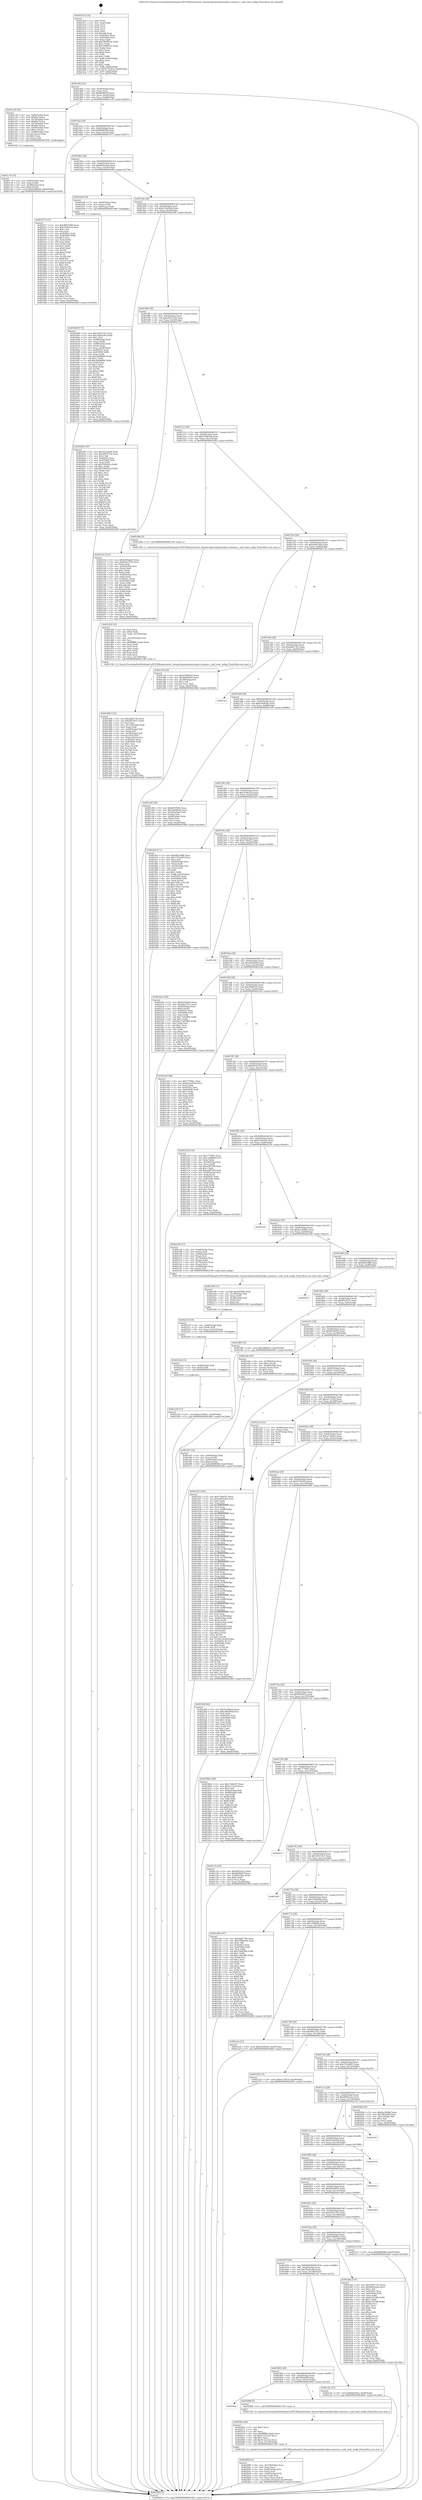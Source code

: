 digraph "0x401410" {
  label = "0x401410 (/mnt/c/Users/mathe/Desktop/tcc/POCII/binaries/extr_linuxarchpowerpckernelpci-common.c_null_read_config_Final-ollvm.out::main(0))"
  labelloc = "t"
  node[shape=record]

  Entry [label="",width=0.3,height=0.3,shape=circle,fillcolor=black,style=filled]
  "0x401482" [label="{
     0x401482 [32]\l
     | [instrs]\l
     &nbsp;&nbsp;0x401482 \<+6\>: mov -0xa0(%rbp),%eax\l
     &nbsp;&nbsp;0x401488 \<+2\>: mov %eax,%ecx\l
     &nbsp;&nbsp;0x40148a \<+6\>: sub $0x8690b67f,%ecx\l
     &nbsp;&nbsp;0x401490 \<+6\>: mov %eax,-0xb4(%rbp)\l
     &nbsp;&nbsp;0x401496 \<+6\>: mov %ecx,-0xb8(%rbp)\l
     &nbsp;&nbsp;0x40149c \<+6\>: je 0000000000401c39 \<main+0x829\>\l
  }"]
  "0x401c39" [label="{
     0x401c39 [59]\l
     | [instrs]\l
     &nbsp;&nbsp;0x401c39 \<+4\>: mov -0x80(%rbp),%rax\l
     &nbsp;&nbsp;0x401c3d \<+6\>: movl $0x64,(%rax)\l
     &nbsp;&nbsp;0x401c43 \<+4\>: mov -0x78(%rbp),%rax\l
     &nbsp;&nbsp;0x401c47 \<+6\>: movl $0x64,(%rax)\l
     &nbsp;&nbsp;0x401c4d \<+4\>: mov -0x70(%rbp),%rax\l
     &nbsp;&nbsp;0x401c51 \<+6\>: movl $0x64,(%rax)\l
     &nbsp;&nbsp;0x401c57 \<+4\>: mov -0x68(%rbp),%rax\l
     &nbsp;&nbsp;0x401c5b \<+6\>: movl $0x1,(%rax)\l
     &nbsp;&nbsp;0x401c61 \<+4\>: mov -0x68(%rbp),%rax\l
     &nbsp;&nbsp;0x401c65 \<+3\>: movslq (%rax),%rax\l
     &nbsp;&nbsp;0x401c68 \<+4\>: shl $0x2,%rax\l
     &nbsp;&nbsp;0x401c6c \<+3\>: mov %rax,%rdi\l
     &nbsp;&nbsp;0x401c6f \<+5\>: call 0000000000401050 \<malloc@plt\>\l
     | [calls]\l
     &nbsp;&nbsp;0x401050 \{1\} (unknown)\l
  }"]
  "0x4014a2" [label="{
     0x4014a2 [28]\l
     | [instrs]\l
     &nbsp;&nbsp;0x4014a2 \<+5\>: jmp 00000000004014a7 \<main+0x97\>\l
     &nbsp;&nbsp;0x4014a7 \<+6\>: mov -0xb4(%rbp),%eax\l
     &nbsp;&nbsp;0x4014ad \<+5\>: sub $0x88d859fd,%eax\l
     &nbsp;&nbsp;0x4014b2 \<+6\>: mov %eax,-0xbc(%rbp)\l
     &nbsp;&nbsp;0x4014b8 \<+6\>: je 0000000000401f17 \<main+0xb07\>\l
  }"]
  Exit [label="",width=0.3,height=0.3,shape=circle,fillcolor=black,style=filled,peripheries=2]
  "0x401f17" [label="{
     0x401f17 [137]\l
     | [instrs]\l
     &nbsp;&nbsp;0x401f17 \<+5\>: mov $0xdf025d88,%eax\l
     &nbsp;&nbsp;0x401f1c \<+5\>: mov $0xc036e3c4,%ecx\l
     &nbsp;&nbsp;0x401f21 \<+2\>: mov $0x1,%dl\l
     &nbsp;&nbsp;0x401f23 \<+2\>: xor %esi,%esi\l
     &nbsp;&nbsp;0x401f25 \<+7\>: mov 0x40505c,%edi\l
     &nbsp;&nbsp;0x401f2c \<+8\>: mov 0x405060,%r8d\l
     &nbsp;&nbsp;0x401f34 \<+3\>: sub $0x1,%esi\l
     &nbsp;&nbsp;0x401f37 \<+3\>: mov %edi,%r9d\l
     &nbsp;&nbsp;0x401f3a \<+3\>: add %esi,%r9d\l
     &nbsp;&nbsp;0x401f3d \<+4\>: imul %r9d,%edi\l
     &nbsp;&nbsp;0x401f41 \<+3\>: and $0x1,%edi\l
     &nbsp;&nbsp;0x401f44 \<+3\>: cmp $0x0,%edi\l
     &nbsp;&nbsp;0x401f47 \<+4\>: sete %r10b\l
     &nbsp;&nbsp;0x401f4b \<+4\>: cmp $0xa,%r8d\l
     &nbsp;&nbsp;0x401f4f \<+4\>: setl %r11b\l
     &nbsp;&nbsp;0x401f53 \<+3\>: mov %r10b,%bl\l
     &nbsp;&nbsp;0x401f56 \<+3\>: xor $0xff,%bl\l
     &nbsp;&nbsp;0x401f59 \<+3\>: mov %r11b,%r14b\l
     &nbsp;&nbsp;0x401f5c \<+4\>: xor $0xff,%r14b\l
     &nbsp;&nbsp;0x401f60 \<+3\>: xor $0x1,%dl\l
     &nbsp;&nbsp;0x401f63 \<+3\>: mov %bl,%r15b\l
     &nbsp;&nbsp;0x401f66 \<+4\>: and $0xff,%r15b\l
     &nbsp;&nbsp;0x401f6a \<+3\>: and %dl,%r10b\l
     &nbsp;&nbsp;0x401f6d \<+3\>: mov %r14b,%r12b\l
     &nbsp;&nbsp;0x401f70 \<+4\>: and $0xff,%r12b\l
     &nbsp;&nbsp;0x401f74 \<+3\>: and %dl,%r11b\l
     &nbsp;&nbsp;0x401f77 \<+3\>: or %r10b,%r15b\l
     &nbsp;&nbsp;0x401f7a \<+3\>: or %r11b,%r12b\l
     &nbsp;&nbsp;0x401f7d \<+3\>: xor %r12b,%r15b\l
     &nbsp;&nbsp;0x401f80 \<+3\>: or %r14b,%bl\l
     &nbsp;&nbsp;0x401f83 \<+3\>: xor $0xff,%bl\l
     &nbsp;&nbsp;0x401f86 \<+3\>: or $0x1,%dl\l
     &nbsp;&nbsp;0x401f89 \<+2\>: and %dl,%bl\l
     &nbsp;&nbsp;0x401f8b \<+3\>: or %bl,%r15b\l
     &nbsp;&nbsp;0x401f8e \<+4\>: test $0x1,%r15b\l
     &nbsp;&nbsp;0x401f92 \<+3\>: cmovne %ecx,%eax\l
     &nbsp;&nbsp;0x401f95 \<+6\>: mov %eax,-0xa0(%rbp)\l
     &nbsp;&nbsp;0x401f9b \<+5\>: jmp 00000000004024b9 \<main+0x10a9\>\l
  }"]
  "0x4014be" [label="{
     0x4014be [28]\l
     | [instrs]\l
     &nbsp;&nbsp;0x4014be \<+5\>: jmp 00000000004014c3 \<main+0xb3\>\l
     &nbsp;&nbsp;0x4014c3 \<+6\>: mov -0xb4(%rbp),%eax\l
     &nbsp;&nbsp;0x4014c9 \<+5\>: sub $0x8d45aaa6,%eax\l
     &nbsp;&nbsp;0x4014ce \<+6\>: mov %eax,-0xc0(%rbp)\l
     &nbsp;&nbsp;0x4014d4 \<+6\>: je 0000000000401b4d \<main+0x73d\>\l
  }"]
  "0x402236" [label="{
     0x402236 [15]\l
     | [instrs]\l
     &nbsp;&nbsp;0x402236 \<+10\>: movl $0xee74d4cc,-0xa0(%rbp)\l
     &nbsp;&nbsp;0x402240 \<+5\>: jmp 00000000004024b9 \<main+0x10a9\>\l
  }"]
  "0x401b4d" [label="{
     0x401b4d [19]\l
     | [instrs]\l
     &nbsp;&nbsp;0x401b4d \<+7\>: mov -0x90(%rbp),%rax\l
     &nbsp;&nbsp;0x401b54 \<+3\>: mov (%rax),%rax\l
     &nbsp;&nbsp;0x401b57 \<+4\>: mov 0x8(%rax),%rdi\l
     &nbsp;&nbsp;0x401b5b \<+5\>: call 0000000000401060 \<atoi@plt\>\l
     | [calls]\l
     &nbsp;&nbsp;0x401060 \{1\} (unknown)\l
  }"]
  "0x4014da" [label="{
     0x4014da [28]\l
     | [instrs]\l
     &nbsp;&nbsp;0x4014da \<+5\>: jmp 00000000004014df \<main+0xcf\>\l
     &nbsp;&nbsp;0x4014df \<+6\>: mov -0xb4(%rbp),%eax\l
     &nbsp;&nbsp;0x4014e5 \<+5\>: sub $0xa352d2e8,%eax\l
     &nbsp;&nbsp;0x4014ea \<+6\>: mov %eax,-0xc4(%rbp)\l
     &nbsp;&nbsp;0x4014f0 \<+6\>: je 00000000004020bf \<main+0xcaf\>\l
  }"]
  "0x40222a" [label="{
     0x40222a [12]\l
     | [instrs]\l
     &nbsp;&nbsp;0x40222a \<+4\>: mov -0x48(%rbp),%rdi\l
     &nbsp;&nbsp;0x40222e \<+3\>: mov (%rdi),%rdi\l
     &nbsp;&nbsp;0x402231 \<+5\>: call 0000000000401030 \<free@plt\>\l
     | [calls]\l
     &nbsp;&nbsp;0x401030 \{1\} (unknown)\l
  }"]
  "0x4020bf" [label="{
     0x4020bf [147]\l
     | [instrs]\l
     &nbsp;&nbsp;0x4020bf \<+5\>: mov $0x4293da44,%eax\l
     &nbsp;&nbsp;0x4020c4 \<+5\>: mov $0xa66572c6,%ecx\l
     &nbsp;&nbsp;0x4020c9 \<+2\>: mov $0x1,%dl\l
     &nbsp;&nbsp;0x4020cb \<+7\>: mov 0x40505c,%esi\l
     &nbsp;&nbsp;0x4020d2 \<+7\>: mov 0x405060,%edi\l
     &nbsp;&nbsp;0x4020d9 \<+3\>: mov %esi,%r8d\l
     &nbsp;&nbsp;0x4020dc \<+7\>: sub $0x7092fa3a,%r8d\l
     &nbsp;&nbsp;0x4020e3 \<+4\>: sub $0x1,%r8d\l
     &nbsp;&nbsp;0x4020e7 \<+7\>: add $0x7092fa3a,%r8d\l
     &nbsp;&nbsp;0x4020ee \<+4\>: imul %r8d,%esi\l
     &nbsp;&nbsp;0x4020f2 \<+3\>: and $0x1,%esi\l
     &nbsp;&nbsp;0x4020f5 \<+3\>: cmp $0x0,%esi\l
     &nbsp;&nbsp;0x4020f8 \<+4\>: sete %r9b\l
     &nbsp;&nbsp;0x4020fc \<+3\>: cmp $0xa,%edi\l
     &nbsp;&nbsp;0x4020ff \<+4\>: setl %r10b\l
     &nbsp;&nbsp;0x402103 \<+3\>: mov %r9b,%r11b\l
     &nbsp;&nbsp;0x402106 \<+4\>: xor $0xff,%r11b\l
     &nbsp;&nbsp;0x40210a \<+3\>: mov %r10b,%bl\l
     &nbsp;&nbsp;0x40210d \<+3\>: xor $0xff,%bl\l
     &nbsp;&nbsp;0x402110 \<+3\>: xor $0x1,%dl\l
     &nbsp;&nbsp;0x402113 \<+3\>: mov %r11b,%r14b\l
     &nbsp;&nbsp;0x402116 \<+4\>: and $0xff,%r14b\l
     &nbsp;&nbsp;0x40211a \<+3\>: and %dl,%r9b\l
     &nbsp;&nbsp;0x40211d \<+3\>: mov %bl,%r15b\l
     &nbsp;&nbsp;0x402120 \<+4\>: and $0xff,%r15b\l
     &nbsp;&nbsp;0x402124 \<+3\>: and %dl,%r10b\l
     &nbsp;&nbsp;0x402127 \<+3\>: or %r9b,%r14b\l
     &nbsp;&nbsp;0x40212a \<+3\>: or %r10b,%r15b\l
     &nbsp;&nbsp;0x40212d \<+3\>: xor %r15b,%r14b\l
     &nbsp;&nbsp;0x402130 \<+3\>: or %bl,%r11b\l
     &nbsp;&nbsp;0x402133 \<+4\>: xor $0xff,%r11b\l
     &nbsp;&nbsp;0x402137 \<+3\>: or $0x1,%dl\l
     &nbsp;&nbsp;0x40213a \<+3\>: and %dl,%r11b\l
     &nbsp;&nbsp;0x40213d \<+3\>: or %r11b,%r14b\l
     &nbsp;&nbsp;0x402140 \<+4\>: test $0x1,%r14b\l
     &nbsp;&nbsp;0x402144 \<+3\>: cmovne %ecx,%eax\l
     &nbsp;&nbsp;0x402147 \<+6\>: mov %eax,-0xa0(%rbp)\l
     &nbsp;&nbsp;0x40214d \<+5\>: jmp 00000000004024b9 \<main+0x10a9\>\l
  }"]
  "0x4014f6" [label="{
     0x4014f6 [28]\l
     | [instrs]\l
     &nbsp;&nbsp;0x4014f6 \<+5\>: jmp 00000000004014fb \<main+0xeb\>\l
     &nbsp;&nbsp;0x4014fb \<+6\>: mov -0xb4(%rbp),%eax\l
     &nbsp;&nbsp;0x401501 \<+5\>: sub $0xa66572c6,%eax\l
     &nbsp;&nbsp;0x401506 \<+6\>: mov %eax,-0xc8(%rbp)\l
     &nbsp;&nbsp;0x40150c \<+6\>: je 0000000000402152 \<main+0xd42\>\l
  }"]
  "0x402218" [label="{
     0x402218 [18]\l
     | [instrs]\l
     &nbsp;&nbsp;0x402218 \<+4\>: mov -0x60(%rbp),%rdi\l
     &nbsp;&nbsp;0x40221c \<+3\>: mov (%rdi),%rdi\l
     &nbsp;&nbsp;0x40221f \<+6\>: mov %eax,-0x15c(%rbp)\l
     &nbsp;&nbsp;0x402225 \<+5\>: call 0000000000401030 \<free@plt\>\l
     | [calls]\l
     &nbsp;&nbsp;0x401030 \{1\} (unknown)\l
  }"]
  "0x402152" [label="{
     0x402152 [115]\l
     | [instrs]\l
     &nbsp;&nbsp;0x402152 \<+5\>: mov $0x4293da44,%eax\l
     &nbsp;&nbsp;0x402157 \<+5\>: mov $0x630a7250,%ecx\l
     &nbsp;&nbsp;0x40215c \<+2\>: xor %edx,%edx\l
     &nbsp;&nbsp;0x40215e \<+4\>: mov -0x40(%rbp),%rsi\l
     &nbsp;&nbsp;0x402162 \<+2\>: mov (%rsi),%edi\l
     &nbsp;&nbsp;0x402164 \<+3\>: sub $0x1,%edx\l
     &nbsp;&nbsp;0x402167 \<+2\>: sub %edx,%edi\l
     &nbsp;&nbsp;0x402169 \<+4\>: mov -0x40(%rbp),%rsi\l
     &nbsp;&nbsp;0x40216d \<+2\>: mov %edi,(%rsi)\l
     &nbsp;&nbsp;0x40216f \<+7\>: mov 0x40505c,%edx\l
     &nbsp;&nbsp;0x402176 \<+7\>: mov 0x405060,%edi\l
     &nbsp;&nbsp;0x40217d \<+3\>: mov %edx,%r8d\l
     &nbsp;&nbsp;0x402180 \<+7\>: add $0xae6c26a,%r8d\l
     &nbsp;&nbsp;0x402187 \<+4\>: sub $0x1,%r8d\l
     &nbsp;&nbsp;0x40218b \<+7\>: sub $0xae6c26a,%r8d\l
     &nbsp;&nbsp;0x402192 \<+4\>: imul %r8d,%edx\l
     &nbsp;&nbsp;0x402196 \<+3\>: and $0x1,%edx\l
     &nbsp;&nbsp;0x402199 \<+3\>: cmp $0x0,%edx\l
     &nbsp;&nbsp;0x40219c \<+4\>: sete %r9b\l
     &nbsp;&nbsp;0x4021a0 \<+3\>: cmp $0xa,%edi\l
     &nbsp;&nbsp;0x4021a3 \<+4\>: setl %r10b\l
     &nbsp;&nbsp;0x4021a7 \<+3\>: mov %r9b,%r11b\l
     &nbsp;&nbsp;0x4021aa \<+3\>: and %r10b,%r11b\l
     &nbsp;&nbsp;0x4021ad \<+3\>: xor %r10b,%r9b\l
     &nbsp;&nbsp;0x4021b0 \<+3\>: or %r9b,%r11b\l
     &nbsp;&nbsp;0x4021b3 \<+4\>: test $0x1,%r11b\l
     &nbsp;&nbsp;0x4021b7 \<+3\>: cmovne %ecx,%eax\l
     &nbsp;&nbsp;0x4021ba \<+6\>: mov %eax,-0xa0(%rbp)\l
     &nbsp;&nbsp;0x4021c0 \<+5\>: jmp 00000000004024b9 \<main+0x10a9\>\l
  }"]
  "0x401512" [label="{
     0x401512 [28]\l
     | [instrs]\l
     &nbsp;&nbsp;0x401512 \<+5\>: jmp 0000000000401517 \<main+0x107\>\l
     &nbsp;&nbsp;0x401517 \<+6\>: mov -0xb4(%rbp),%eax\l
     &nbsp;&nbsp;0x40151d \<+5\>: sub $0xa78de02b,%eax\l
     &nbsp;&nbsp;0x401522 \<+6\>: mov %eax,-0xcc(%rbp)\l
     &nbsp;&nbsp;0x401528 \<+6\>: je 0000000000401d4b \<main+0x93b\>\l
  }"]
  "0x4021f9" [label="{
     0x4021f9 [31]\l
     | [instrs]\l
     &nbsp;&nbsp;0x4021f9 \<+10\>: movabs $0x4030b6,%rdi\l
     &nbsp;&nbsp;0x402203 \<+4\>: mov -0x38(%rbp),%r8\l
     &nbsp;&nbsp;0x402207 \<+3\>: mov %eax,(%r8)\l
     &nbsp;&nbsp;0x40220a \<+4\>: mov -0x38(%rbp),%r8\l
     &nbsp;&nbsp;0x40220e \<+3\>: mov (%r8),%esi\l
     &nbsp;&nbsp;0x402211 \<+2\>: mov $0x0,%al\l
     &nbsp;&nbsp;0x402213 \<+5\>: call 0000000000401040 \<printf@plt\>\l
     | [calls]\l
     &nbsp;&nbsp;0x401040 \{1\} (unknown)\l
  }"]
  "0x401d4b" [label="{
     0x401d4b [5]\l
     | [instrs]\l
     &nbsp;&nbsp;0x401d4b \<+5\>: call 0000000000401160 \<next_i\>\l
     | [calls]\l
     &nbsp;&nbsp;0x401160 \{1\} (/mnt/c/Users/mathe/Desktop/tcc/POCII/binaries/extr_linuxarchpowerpckernelpci-common.c_null_read_config_Final-ollvm.out::next_i)\l
  }"]
  "0x40152e" [label="{
     0x40152e [28]\l
     | [instrs]\l
     &nbsp;&nbsp;0x40152e \<+5\>: jmp 0000000000401533 \<main+0x123\>\l
     &nbsp;&nbsp;0x401533 \<+6\>: mov -0xb4(%rbp),%eax\l
     &nbsp;&nbsp;0x401539 \<+5\>: sub $0xaa941ab4,%eax\l
     &nbsp;&nbsp;0x40153e \<+6\>: mov %eax,-0xd0(%rbp)\l
     &nbsp;&nbsp;0x401544 \<+6\>: je 0000000000401a7b \<main+0x66b\>\l
  }"]
  "0x402096" [label="{
     0x402096 [41]\l
     | [instrs]\l
     &nbsp;&nbsp;0x402096 \<+6\>: mov -0x158(%rbp),%ecx\l
     &nbsp;&nbsp;0x40209c \<+3\>: imul %eax,%ecx\l
     &nbsp;&nbsp;0x40209f \<+4\>: mov -0x48(%rbp),%rsi\l
     &nbsp;&nbsp;0x4020a3 \<+3\>: mov (%rsi),%rsi\l
     &nbsp;&nbsp;0x4020a6 \<+4\>: mov -0x40(%rbp),%rdi\l
     &nbsp;&nbsp;0x4020aa \<+3\>: movslq (%rdi),%rdi\l
     &nbsp;&nbsp;0x4020ad \<+3\>: mov %ecx,(%rsi,%rdi,4)\l
     &nbsp;&nbsp;0x4020b0 \<+10\>: movl $0xa352d2e8,-0xa0(%rbp)\l
     &nbsp;&nbsp;0x4020ba \<+5\>: jmp 00000000004024b9 \<main+0x10a9\>\l
  }"]
  "0x401a7b" [label="{
     0x401a7b [30]\l
     | [instrs]\l
     &nbsp;&nbsp;0x401a7b \<+5\>: mov $0x670865b3,%eax\l
     &nbsp;&nbsp;0x401a80 \<+5\>: mov $0x48de9030,%ecx\l
     &nbsp;&nbsp;0x401a85 \<+3\>: mov -0x29(%rbp),%dl\l
     &nbsp;&nbsp;0x401a88 \<+3\>: test $0x1,%dl\l
     &nbsp;&nbsp;0x401a8b \<+3\>: cmovne %ecx,%eax\l
     &nbsp;&nbsp;0x401a8e \<+6\>: mov %eax,-0xa0(%rbp)\l
     &nbsp;&nbsp;0x401a94 \<+5\>: jmp 00000000004024b9 \<main+0x10a9\>\l
  }"]
  "0x40154a" [label="{
     0x40154a [28]\l
     | [instrs]\l
     &nbsp;&nbsp;0x40154a \<+5\>: jmp 000000000040154f \<main+0x13f\>\l
     &nbsp;&nbsp;0x40154f \<+6\>: mov -0xb4(%rbp),%eax\l
     &nbsp;&nbsp;0x401555 \<+5\>: sub $0xabfb179e,%eax\l
     &nbsp;&nbsp;0x40155a \<+6\>: mov %eax,-0xd4(%rbp)\l
     &nbsp;&nbsp;0x401560 \<+6\>: je 00000000004023ce \<main+0xfbe\>\l
  }"]
  "0x40206e" [label="{
     0x40206e [40]\l
     | [instrs]\l
     &nbsp;&nbsp;0x40206e \<+5\>: mov $0x2,%ecx\l
     &nbsp;&nbsp;0x402073 \<+1\>: cltd\l
     &nbsp;&nbsp;0x402074 \<+2\>: idiv %ecx\l
     &nbsp;&nbsp;0x402076 \<+6\>: imul $0xfffffffe,%edx,%ecx\l
     &nbsp;&nbsp;0x40207c \<+6\>: sub $0x4122e142,%ecx\l
     &nbsp;&nbsp;0x402082 \<+3\>: add $0x1,%ecx\l
     &nbsp;&nbsp;0x402085 \<+6\>: add $0x4122e142,%ecx\l
     &nbsp;&nbsp;0x40208b \<+6\>: mov %ecx,-0x158(%rbp)\l
     &nbsp;&nbsp;0x402091 \<+5\>: call 0000000000401160 \<next_i\>\l
     | [calls]\l
     &nbsp;&nbsp;0x401160 \{1\} (/mnt/c/Users/mathe/Desktop/tcc/POCII/binaries/extr_linuxarchpowerpckernelpci-common.c_null_read_config_Final-ollvm.out::next_i)\l
  }"]
  "0x4023ce" [label="{
     0x4023ce\l
  }", style=dashed]
  "0x401566" [label="{
     0x401566 [28]\l
     | [instrs]\l
     &nbsp;&nbsp;0x401566 \<+5\>: jmp 000000000040156b \<main+0x15b\>\l
     &nbsp;&nbsp;0x40156b \<+6\>: mov -0xb4(%rbp),%eax\l
     &nbsp;&nbsp;0x401571 \<+5\>: sub $0xb30dfcb6,%eax\l
     &nbsp;&nbsp;0x401576 \<+6\>: mov %eax,-0xd8(%rbp)\l
     &nbsp;&nbsp;0x40157c \<+6\>: je 0000000000401c94 \<main+0x884\>\l
  }"]
  "0x4018ae" [label="{
     0x4018ae\l
  }", style=dashed]
  "0x401c94" [label="{
     0x401c94 [36]\l
     | [instrs]\l
     &nbsp;&nbsp;0x401c94 \<+5\>: mov $0xdfc93942,%eax\l
     &nbsp;&nbsp;0x401c99 \<+5\>: mov $0x14449eb4,%ecx\l
     &nbsp;&nbsp;0x401c9e \<+4\>: mov -0x58(%rbp),%rdx\l
     &nbsp;&nbsp;0x401ca2 \<+2\>: mov (%rdx),%esi\l
     &nbsp;&nbsp;0x401ca4 \<+4\>: mov -0x68(%rbp),%rdx\l
     &nbsp;&nbsp;0x401ca8 \<+2\>: cmp (%rdx),%esi\l
     &nbsp;&nbsp;0x401caa \<+3\>: cmovl %ecx,%eax\l
     &nbsp;&nbsp;0x401cad \<+6\>: mov %eax,-0xa0(%rbp)\l
     &nbsp;&nbsp;0x401cb3 \<+5\>: jmp 00000000004024b9 \<main+0x10a9\>\l
  }"]
  "0x401582" [label="{
     0x401582 [28]\l
     | [instrs]\l
     &nbsp;&nbsp;0x401582 \<+5\>: jmp 0000000000401587 \<main+0x177\>\l
     &nbsp;&nbsp;0x401587 \<+6\>: mov -0xb4(%rbp),%eax\l
     &nbsp;&nbsp;0x40158d \<+5\>: sub $0xc036e3c4,%eax\l
     &nbsp;&nbsp;0x401592 \<+6\>: mov %eax,-0xdc(%rbp)\l
     &nbsp;&nbsp;0x401598 \<+6\>: je 0000000000401fa0 \<main+0xb90\>\l
  }"]
  "0x402069" [label="{
     0x402069 [5]\l
     | [instrs]\l
     &nbsp;&nbsp;0x402069 \<+5\>: call 0000000000401160 \<next_i\>\l
     | [calls]\l
     &nbsp;&nbsp;0x401160 \{1\} (/mnt/c/Users/mathe/Desktop/tcc/POCII/binaries/extr_linuxarchpowerpckernelpci-common.c_null_read_config_Final-ollvm.out::next_i)\l
  }"]
  "0x401fa0" [label="{
     0x401fa0 [171]\l
     | [instrs]\l
     &nbsp;&nbsp;0x401fa0 \<+5\>: mov $0xdf025d88,%eax\l
     &nbsp;&nbsp;0x401fa5 \<+5\>: mov $0x3763a945,%ecx\l
     &nbsp;&nbsp;0x401faa \<+2\>: mov $0x1,%dl\l
     &nbsp;&nbsp;0x401fac \<+4\>: mov -0x40(%rbp),%rsi\l
     &nbsp;&nbsp;0x401fb0 \<+2\>: mov (%rsi),%edi\l
     &nbsp;&nbsp;0x401fb2 \<+4\>: mov -0x50(%rbp),%rsi\l
     &nbsp;&nbsp;0x401fb6 \<+2\>: cmp (%rsi),%edi\l
     &nbsp;&nbsp;0x401fb8 \<+4\>: setl %r8b\l
     &nbsp;&nbsp;0x401fbc \<+4\>: and $0x1,%r8b\l
     &nbsp;&nbsp;0x401fc0 \<+4\>: mov %r8b,-0x21(%rbp)\l
     &nbsp;&nbsp;0x401fc4 \<+7\>: mov 0x40505c,%edi\l
     &nbsp;&nbsp;0x401fcb \<+8\>: mov 0x405060,%r9d\l
     &nbsp;&nbsp;0x401fd3 \<+3\>: mov %edi,%r10d\l
     &nbsp;&nbsp;0x401fd6 \<+7\>: add $0x73561e,%r10d\l
     &nbsp;&nbsp;0x401fdd \<+4\>: sub $0x1,%r10d\l
     &nbsp;&nbsp;0x401fe1 \<+7\>: sub $0x73561e,%r10d\l
     &nbsp;&nbsp;0x401fe8 \<+4\>: imul %r10d,%edi\l
     &nbsp;&nbsp;0x401fec \<+3\>: and $0x1,%edi\l
     &nbsp;&nbsp;0x401fef \<+3\>: cmp $0x0,%edi\l
     &nbsp;&nbsp;0x401ff2 \<+4\>: sete %r8b\l
     &nbsp;&nbsp;0x401ff6 \<+4\>: cmp $0xa,%r9d\l
     &nbsp;&nbsp;0x401ffa \<+4\>: setl %r11b\l
     &nbsp;&nbsp;0x401ffe \<+3\>: mov %r8b,%bl\l
     &nbsp;&nbsp;0x402001 \<+3\>: xor $0xff,%bl\l
     &nbsp;&nbsp;0x402004 \<+3\>: mov %r11b,%r14b\l
     &nbsp;&nbsp;0x402007 \<+4\>: xor $0xff,%r14b\l
     &nbsp;&nbsp;0x40200b \<+3\>: xor $0x0,%dl\l
     &nbsp;&nbsp;0x40200e \<+3\>: mov %bl,%r15b\l
     &nbsp;&nbsp;0x402011 \<+4\>: and $0x0,%r15b\l
     &nbsp;&nbsp;0x402015 \<+3\>: and %dl,%r8b\l
     &nbsp;&nbsp;0x402018 \<+3\>: mov %r14b,%r12b\l
     &nbsp;&nbsp;0x40201b \<+4\>: and $0x0,%r12b\l
     &nbsp;&nbsp;0x40201f \<+3\>: and %dl,%r11b\l
     &nbsp;&nbsp;0x402022 \<+3\>: or %r8b,%r15b\l
     &nbsp;&nbsp;0x402025 \<+3\>: or %r11b,%r12b\l
     &nbsp;&nbsp;0x402028 \<+3\>: xor %r12b,%r15b\l
     &nbsp;&nbsp;0x40202b \<+3\>: or %r14b,%bl\l
     &nbsp;&nbsp;0x40202e \<+3\>: xor $0xff,%bl\l
     &nbsp;&nbsp;0x402031 \<+3\>: or $0x0,%dl\l
     &nbsp;&nbsp;0x402034 \<+2\>: and %dl,%bl\l
     &nbsp;&nbsp;0x402036 \<+3\>: or %bl,%r15b\l
     &nbsp;&nbsp;0x402039 \<+4\>: test $0x1,%r15b\l
     &nbsp;&nbsp;0x40203d \<+3\>: cmovne %ecx,%eax\l
     &nbsp;&nbsp;0x402040 \<+6\>: mov %eax,-0xa0(%rbp)\l
     &nbsp;&nbsp;0x402046 \<+5\>: jmp 00000000004024b9 \<main+0x10a9\>\l
  }"]
  "0x40159e" [label="{
     0x40159e [28]\l
     | [instrs]\l
     &nbsp;&nbsp;0x40159e \<+5\>: jmp 00000000004015a3 \<main+0x193\>\l
     &nbsp;&nbsp;0x4015a3 \<+6\>: mov -0xb4(%rbp),%eax\l
     &nbsp;&nbsp;0x4015a9 \<+5\>: sub $0xc7b9a5f7,%eax\l
     &nbsp;&nbsp;0x4015ae \<+6\>: mov %eax,-0xe0(%rbp)\l
     &nbsp;&nbsp;0x4015b4 \<+6\>: je 0000000000402350 \<main+0xf40\>\l
  }"]
  "0x401ef7" [label="{
     0x401ef7 [32]\l
     | [instrs]\l
     &nbsp;&nbsp;0x401ef7 \<+4\>: mov -0x48(%rbp),%rdi\l
     &nbsp;&nbsp;0x401efb \<+3\>: mov %rax,(%rdi)\l
     &nbsp;&nbsp;0x401efe \<+4\>: mov -0x40(%rbp),%rax\l
     &nbsp;&nbsp;0x401f02 \<+6\>: movl $0x0,(%rax)\l
     &nbsp;&nbsp;0x401f08 \<+10\>: movl $0x88d859fd,-0xa0(%rbp)\l
     &nbsp;&nbsp;0x401f12 \<+5\>: jmp 00000000004024b9 \<main+0x10a9\>\l
  }"]
  "0x402350" [label="{
     0x402350\l
  }", style=dashed]
  "0x4015ba" [label="{
     0x4015ba [28]\l
     | [instrs]\l
     &nbsp;&nbsp;0x4015ba \<+5\>: jmp 00000000004015bf \<main+0x1af\>\l
     &nbsp;&nbsp;0x4015bf \<+6\>: mov -0xb4(%rbp),%eax\l
     &nbsp;&nbsp;0x4015c5 \<+5\>: sub $0xcd628d5f,%eax\l
     &nbsp;&nbsp;0x4015ca \<+6\>: mov %eax,-0xe4(%rbp)\l
     &nbsp;&nbsp;0x4015d0 \<+6\>: je 00000000004022be \<main+0xeae\>\l
  }"]
  "0x401d84" [label="{
     0x401d84 [112]\l
     | [instrs]\l
     &nbsp;&nbsp;0x401d84 \<+5\>: mov $0xabfb179e,%ecx\l
     &nbsp;&nbsp;0x401d89 \<+5\>: mov $0xdf5c051c,%edx\l
     &nbsp;&nbsp;0x401d8e \<+2\>: xor %esi,%esi\l
     &nbsp;&nbsp;0x401d90 \<+6\>: mov -0x154(%rbp),%edi\l
     &nbsp;&nbsp;0x401d96 \<+3\>: imul %eax,%edi\l
     &nbsp;&nbsp;0x401d99 \<+4\>: mov -0x60(%rbp),%r8\l
     &nbsp;&nbsp;0x401d9d \<+3\>: mov (%r8),%r8\l
     &nbsp;&nbsp;0x401da0 \<+4\>: mov -0x58(%rbp),%r9\l
     &nbsp;&nbsp;0x401da4 \<+3\>: movslq (%r9),%r9\l
     &nbsp;&nbsp;0x401da7 \<+4\>: mov %edi,(%r8,%r9,4)\l
     &nbsp;&nbsp;0x401dab \<+7\>: mov 0x40505c,%eax\l
     &nbsp;&nbsp;0x401db2 \<+7\>: mov 0x405060,%edi\l
     &nbsp;&nbsp;0x401db9 \<+3\>: sub $0x1,%esi\l
     &nbsp;&nbsp;0x401dbc \<+3\>: mov %eax,%r10d\l
     &nbsp;&nbsp;0x401dbf \<+3\>: add %esi,%r10d\l
     &nbsp;&nbsp;0x401dc2 \<+4\>: imul %r10d,%eax\l
     &nbsp;&nbsp;0x401dc6 \<+3\>: and $0x1,%eax\l
     &nbsp;&nbsp;0x401dc9 \<+3\>: cmp $0x0,%eax\l
     &nbsp;&nbsp;0x401dcc \<+4\>: sete %r11b\l
     &nbsp;&nbsp;0x401dd0 \<+3\>: cmp $0xa,%edi\l
     &nbsp;&nbsp;0x401dd3 \<+3\>: setl %bl\l
     &nbsp;&nbsp;0x401dd6 \<+3\>: mov %r11b,%r14b\l
     &nbsp;&nbsp;0x401dd9 \<+3\>: and %bl,%r14b\l
     &nbsp;&nbsp;0x401ddc \<+3\>: xor %bl,%r11b\l
     &nbsp;&nbsp;0x401ddf \<+3\>: or %r11b,%r14b\l
     &nbsp;&nbsp;0x401de2 \<+4\>: test $0x1,%r14b\l
     &nbsp;&nbsp;0x401de6 \<+3\>: cmovne %edx,%ecx\l
     &nbsp;&nbsp;0x401de9 \<+6\>: mov %ecx,-0xa0(%rbp)\l
     &nbsp;&nbsp;0x401def \<+5\>: jmp 00000000004024b9 \<main+0x10a9\>\l
  }"]
  "0x4022be" [label="{
     0x4022be [109]\l
     | [instrs]\l
     &nbsp;&nbsp;0x4022be \<+5\>: mov $0x4535b4cd,%eax\l
     &nbsp;&nbsp;0x4022c3 \<+5\>: mov $0x36b274c1,%ecx\l
     &nbsp;&nbsp;0x4022c8 \<+7\>: mov -0x98(%rbp),%rdx\l
     &nbsp;&nbsp;0x4022cf \<+6\>: movl $0x0,(%rdx)\l
     &nbsp;&nbsp;0x4022d5 \<+7\>: mov 0x40505c,%esi\l
     &nbsp;&nbsp;0x4022dc \<+7\>: mov 0x405060,%edi\l
     &nbsp;&nbsp;0x4022e3 \<+3\>: mov %esi,%r8d\l
     &nbsp;&nbsp;0x4022e6 \<+7\>: sub $0x77a05806,%r8d\l
     &nbsp;&nbsp;0x4022ed \<+4\>: sub $0x1,%r8d\l
     &nbsp;&nbsp;0x4022f1 \<+7\>: add $0x77a05806,%r8d\l
     &nbsp;&nbsp;0x4022f8 \<+4\>: imul %r8d,%esi\l
     &nbsp;&nbsp;0x4022fc \<+3\>: and $0x1,%esi\l
     &nbsp;&nbsp;0x4022ff \<+3\>: cmp $0x0,%esi\l
     &nbsp;&nbsp;0x402302 \<+4\>: sete %r9b\l
     &nbsp;&nbsp;0x402306 \<+3\>: cmp $0xa,%edi\l
     &nbsp;&nbsp;0x402309 \<+4\>: setl %r10b\l
     &nbsp;&nbsp;0x40230d \<+3\>: mov %r9b,%r11b\l
     &nbsp;&nbsp;0x402310 \<+3\>: and %r10b,%r11b\l
     &nbsp;&nbsp;0x402313 \<+3\>: xor %r10b,%r9b\l
     &nbsp;&nbsp;0x402316 \<+3\>: or %r9b,%r11b\l
     &nbsp;&nbsp;0x402319 \<+4\>: test $0x1,%r11b\l
     &nbsp;&nbsp;0x40231d \<+3\>: cmovne %ecx,%eax\l
     &nbsp;&nbsp;0x402320 \<+6\>: mov %eax,-0xa0(%rbp)\l
     &nbsp;&nbsp;0x402326 \<+5\>: jmp 00000000004024b9 \<main+0x10a9\>\l
  }"]
  "0x4015d6" [label="{
     0x4015d6 [28]\l
     | [instrs]\l
     &nbsp;&nbsp;0x4015d6 \<+5\>: jmp 00000000004015db \<main+0x1cb\>\l
     &nbsp;&nbsp;0x4015db \<+6\>: mov -0xb4(%rbp),%eax\l
     &nbsp;&nbsp;0x4015e1 \<+5\>: sub $0xcf9b0919,%eax\l
     &nbsp;&nbsp;0x4015e6 \<+6\>: mov %eax,-0xe8(%rbp)\l
     &nbsp;&nbsp;0x4015ec \<+6\>: je 0000000000401e03 \<main+0x9f3\>\l
  }"]
  "0x401d50" [label="{
     0x401d50 [52]\l
     | [instrs]\l
     &nbsp;&nbsp;0x401d50 \<+2\>: xor %ecx,%ecx\l
     &nbsp;&nbsp;0x401d52 \<+5\>: mov $0x2,%edx\l
     &nbsp;&nbsp;0x401d57 \<+6\>: mov %edx,-0x150(%rbp)\l
     &nbsp;&nbsp;0x401d5d \<+1\>: cltd\l
     &nbsp;&nbsp;0x401d5e \<+6\>: mov -0x150(%rbp),%esi\l
     &nbsp;&nbsp;0x401d64 \<+2\>: idiv %esi\l
     &nbsp;&nbsp;0x401d66 \<+6\>: imul $0xfffffffe,%edx,%edx\l
     &nbsp;&nbsp;0x401d6c \<+2\>: mov %ecx,%edi\l
     &nbsp;&nbsp;0x401d6e \<+2\>: sub %edx,%edi\l
     &nbsp;&nbsp;0x401d70 \<+2\>: mov %ecx,%edx\l
     &nbsp;&nbsp;0x401d72 \<+3\>: sub $0x1,%edx\l
     &nbsp;&nbsp;0x401d75 \<+2\>: add %edx,%edi\l
     &nbsp;&nbsp;0x401d77 \<+2\>: sub %edi,%ecx\l
     &nbsp;&nbsp;0x401d79 \<+6\>: mov %ecx,-0x154(%rbp)\l
     &nbsp;&nbsp;0x401d7f \<+5\>: call 0000000000401160 \<next_i\>\l
     | [calls]\l
     &nbsp;&nbsp;0x401160 \{1\} (/mnt/c/Users/mathe/Desktop/tcc/POCII/binaries/extr_linuxarchpowerpckernelpci-common.c_null_read_config_Final-ollvm.out::next_i)\l
  }"]
  "0x401e03" [label="{
     0x401e03 [86]\l
     | [instrs]\l
     &nbsp;&nbsp;0x401e03 \<+5\>: mov $0x777f4bc,%eax\l
     &nbsp;&nbsp;0x401e08 \<+5\>: mov $0xd032d7e6,%ecx\l
     &nbsp;&nbsp;0x401e0d \<+2\>: xor %edx,%edx\l
     &nbsp;&nbsp;0x401e0f \<+7\>: mov 0x40505c,%esi\l
     &nbsp;&nbsp;0x401e16 \<+7\>: mov 0x405060,%edi\l
     &nbsp;&nbsp;0x401e1d \<+3\>: sub $0x1,%edx\l
     &nbsp;&nbsp;0x401e20 \<+3\>: mov %esi,%r8d\l
     &nbsp;&nbsp;0x401e23 \<+3\>: add %edx,%r8d\l
     &nbsp;&nbsp;0x401e26 \<+4\>: imul %r8d,%esi\l
     &nbsp;&nbsp;0x401e2a \<+3\>: and $0x1,%esi\l
     &nbsp;&nbsp;0x401e2d \<+3\>: cmp $0x0,%esi\l
     &nbsp;&nbsp;0x401e30 \<+4\>: sete %r9b\l
     &nbsp;&nbsp;0x401e34 \<+3\>: cmp $0xa,%edi\l
     &nbsp;&nbsp;0x401e37 \<+4\>: setl %r10b\l
     &nbsp;&nbsp;0x401e3b \<+3\>: mov %r9b,%r11b\l
     &nbsp;&nbsp;0x401e3e \<+3\>: and %r10b,%r11b\l
     &nbsp;&nbsp;0x401e41 \<+3\>: xor %r10b,%r9b\l
     &nbsp;&nbsp;0x401e44 \<+3\>: or %r9b,%r11b\l
     &nbsp;&nbsp;0x401e47 \<+4\>: test $0x1,%r11b\l
     &nbsp;&nbsp;0x401e4b \<+3\>: cmovne %ecx,%eax\l
     &nbsp;&nbsp;0x401e4e \<+6\>: mov %eax,-0xa0(%rbp)\l
     &nbsp;&nbsp;0x401e54 \<+5\>: jmp 00000000004024b9 \<main+0x10a9\>\l
  }"]
  "0x4015f2" [label="{
     0x4015f2 [28]\l
     | [instrs]\l
     &nbsp;&nbsp;0x4015f2 \<+5\>: jmp 00000000004015f7 \<main+0x1e7\>\l
     &nbsp;&nbsp;0x4015f7 \<+6\>: mov -0xb4(%rbp),%eax\l
     &nbsp;&nbsp;0x4015fd \<+5\>: sub $0xd032d7e6,%eax\l
     &nbsp;&nbsp;0x401602 \<+6\>: mov %eax,-0xec(%rbp)\l
     &nbsp;&nbsp;0x401608 \<+6\>: je 0000000000401e59 \<main+0xa49\>\l
  }"]
  "0x401c74" [label="{
     0x401c74 [32]\l
     | [instrs]\l
     &nbsp;&nbsp;0x401c74 \<+4\>: mov -0x60(%rbp),%rdi\l
     &nbsp;&nbsp;0x401c78 \<+3\>: mov %rax,(%rdi)\l
     &nbsp;&nbsp;0x401c7b \<+4\>: mov -0x58(%rbp),%rax\l
     &nbsp;&nbsp;0x401c7f \<+6\>: movl $0x0,(%rax)\l
     &nbsp;&nbsp;0x401c85 \<+10\>: movl $0xb30dfcb6,-0xa0(%rbp)\l
     &nbsp;&nbsp;0x401c8f \<+5\>: jmp 00000000004024b9 \<main+0x10a9\>\l
  }"]
  "0x401e59" [label="{
     0x401e59 [114]\l
     | [instrs]\l
     &nbsp;&nbsp;0x401e59 \<+5\>: mov $0x777f4bc,%eax\l
     &nbsp;&nbsp;0x401e5e \<+5\>: mov $0x1d4ff2b8,%ecx\l
     &nbsp;&nbsp;0x401e63 \<+2\>: xor %edx,%edx\l
     &nbsp;&nbsp;0x401e65 \<+4\>: mov -0x58(%rbp),%rsi\l
     &nbsp;&nbsp;0x401e69 \<+2\>: mov (%rsi),%edi\l
     &nbsp;&nbsp;0x401e6b \<+6\>: sub $0xee0f7c98,%edi\l
     &nbsp;&nbsp;0x401e71 \<+3\>: add $0x1,%edi\l
     &nbsp;&nbsp;0x401e74 \<+6\>: add $0xee0f7c98,%edi\l
     &nbsp;&nbsp;0x401e7a \<+4\>: mov -0x58(%rbp),%rsi\l
     &nbsp;&nbsp;0x401e7e \<+2\>: mov %edi,(%rsi)\l
     &nbsp;&nbsp;0x401e80 \<+7\>: mov 0x40505c,%edi\l
     &nbsp;&nbsp;0x401e87 \<+8\>: mov 0x405060,%r8d\l
     &nbsp;&nbsp;0x401e8f \<+3\>: sub $0x1,%edx\l
     &nbsp;&nbsp;0x401e92 \<+3\>: mov %edi,%r9d\l
     &nbsp;&nbsp;0x401e95 \<+3\>: add %edx,%r9d\l
     &nbsp;&nbsp;0x401e98 \<+4\>: imul %r9d,%edi\l
     &nbsp;&nbsp;0x401e9c \<+3\>: and $0x1,%edi\l
     &nbsp;&nbsp;0x401e9f \<+3\>: cmp $0x0,%edi\l
     &nbsp;&nbsp;0x401ea2 \<+4\>: sete %r10b\l
     &nbsp;&nbsp;0x401ea6 \<+4\>: cmp $0xa,%r8d\l
     &nbsp;&nbsp;0x401eaa \<+4\>: setl %r11b\l
     &nbsp;&nbsp;0x401eae \<+3\>: mov %r10b,%bl\l
     &nbsp;&nbsp;0x401eb1 \<+3\>: and %r11b,%bl\l
     &nbsp;&nbsp;0x401eb4 \<+3\>: xor %r11b,%r10b\l
     &nbsp;&nbsp;0x401eb7 \<+3\>: or %r10b,%bl\l
     &nbsp;&nbsp;0x401eba \<+3\>: test $0x1,%bl\l
     &nbsp;&nbsp;0x401ebd \<+3\>: cmovne %ecx,%eax\l
     &nbsp;&nbsp;0x401ec0 \<+6\>: mov %eax,-0xa0(%rbp)\l
     &nbsp;&nbsp;0x401ec6 \<+5\>: jmp 00000000004024b9 \<main+0x10a9\>\l
  }"]
  "0x40160e" [label="{
     0x40160e [28]\l
     | [instrs]\l
     &nbsp;&nbsp;0x40160e \<+5\>: jmp 0000000000401613 \<main+0x203\>\l
     &nbsp;&nbsp;0x401613 \<+6\>: mov -0xb4(%rbp),%eax\l
     &nbsp;&nbsp;0x401619 \<+5\>: sub $0xd140cb36,%eax\l
     &nbsp;&nbsp;0x40161e \<+6\>: mov %eax,-0xf0(%rbp)\l
     &nbsp;&nbsp;0x401624 \<+6\>: je 0000000000402254 \<main+0xe44\>\l
  }"]
  "0x401892" [label="{
     0x401892 [28]\l
     | [instrs]\l
     &nbsp;&nbsp;0x401892 \<+5\>: jmp 0000000000401897 \<main+0x487\>\l
     &nbsp;&nbsp;0x401897 \<+6\>: mov -0xb4(%rbp),%eax\l
     &nbsp;&nbsp;0x40189d \<+5\>: sub $0x7f83a6fd,%eax\l
     &nbsp;&nbsp;0x4018a2 \<+6\>: mov %eax,-0x14c(%rbp)\l
     &nbsp;&nbsp;0x4018a8 \<+6\>: je 0000000000402069 \<main+0xc59\>\l
  }"]
  "0x402254" [label="{
     0x402254\l
  }", style=dashed]
  "0x40162a" [label="{
     0x40162a [28]\l
     | [instrs]\l
     &nbsp;&nbsp;0x40162a \<+5\>: jmp 000000000040162f \<main+0x21f\>\l
     &nbsp;&nbsp;0x40162f \<+6\>: mov -0xb4(%rbp),%eax\l
     &nbsp;&nbsp;0x401635 \<+5\>: sub $0xdca364b6,%eax\l
     &nbsp;&nbsp;0x40163a \<+6\>: mov %eax,-0xf4(%rbp)\l
     &nbsp;&nbsp;0x401640 \<+6\>: je 00000000004021d4 \<main+0xdc4\>\l
  }"]
  "0x401c0c" [label="{
     0x401c0c [15]\l
     | [instrs]\l
     &nbsp;&nbsp;0x401c0c \<+10\>: movl $0x6bb593a,-0xa0(%rbp)\l
     &nbsp;&nbsp;0x401c16 \<+5\>: jmp 00000000004024b9 \<main+0x10a9\>\l
  }"]
  "0x4021d4" [label="{
     0x4021d4 [37]\l
     | [instrs]\l
     &nbsp;&nbsp;0x4021d4 \<+4\>: mov -0x60(%rbp),%rax\l
     &nbsp;&nbsp;0x4021d8 \<+3\>: mov (%rax),%rdi\l
     &nbsp;&nbsp;0x4021db \<+4\>: mov -0x80(%rbp),%rax\l
     &nbsp;&nbsp;0x4021df \<+2\>: mov (%rax),%esi\l
     &nbsp;&nbsp;0x4021e1 \<+4\>: mov -0x78(%rbp),%rax\l
     &nbsp;&nbsp;0x4021e5 \<+2\>: mov (%rax),%edx\l
     &nbsp;&nbsp;0x4021e7 \<+4\>: mov -0x70(%rbp),%rax\l
     &nbsp;&nbsp;0x4021eb \<+2\>: mov (%rax),%ecx\l
     &nbsp;&nbsp;0x4021ed \<+4\>: mov -0x48(%rbp),%rax\l
     &nbsp;&nbsp;0x4021f1 \<+3\>: mov (%rax),%r8\l
     &nbsp;&nbsp;0x4021f4 \<+5\>: call 00000000004013f0 \<null_read_config\>\l
     | [calls]\l
     &nbsp;&nbsp;0x4013f0 \{1\} (/mnt/c/Users/mathe/Desktop/tcc/POCII/binaries/extr_linuxarchpowerpckernelpci-common.c_null_read_config_Final-ollvm.out::null_read_config)\l
  }"]
  "0x401646" [label="{
     0x401646 [28]\l
     | [instrs]\l
     &nbsp;&nbsp;0x401646 \<+5\>: jmp 000000000040164b \<main+0x23b\>\l
     &nbsp;&nbsp;0x40164b \<+6\>: mov -0xb4(%rbp),%eax\l
     &nbsp;&nbsp;0x401651 \<+5\>: sub $0xdf025d88,%eax\l
     &nbsp;&nbsp;0x401656 \<+6\>: mov %eax,-0xf8(%rbp)\l
     &nbsp;&nbsp;0x40165c \<+6\>: je 0000000000402453 \<main+0x1043\>\l
  }"]
  "0x401b60" [label="{
     0x401b60 [172]\l
     | [instrs]\l
     &nbsp;&nbsp;0x401b60 \<+5\>: mov $0x109313e7,%ecx\l
     &nbsp;&nbsp;0x401b65 \<+5\>: mov $0x78a91a46,%edx\l
     &nbsp;&nbsp;0x401b6a \<+3\>: mov $0x1,%sil\l
     &nbsp;&nbsp;0x401b6d \<+7\>: mov -0x88(%rbp),%rdi\l
     &nbsp;&nbsp;0x401b74 \<+2\>: mov %eax,(%rdi)\l
     &nbsp;&nbsp;0x401b76 \<+7\>: mov -0x88(%rbp),%rdi\l
     &nbsp;&nbsp;0x401b7d \<+2\>: mov (%rdi),%eax\l
     &nbsp;&nbsp;0x401b7f \<+3\>: mov %eax,-0x28(%rbp)\l
     &nbsp;&nbsp;0x401b82 \<+7\>: mov 0x40505c,%eax\l
     &nbsp;&nbsp;0x401b89 \<+8\>: mov 0x405060,%r8d\l
     &nbsp;&nbsp;0x401b91 \<+3\>: mov %eax,%r9d\l
     &nbsp;&nbsp;0x401b94 \<+7\>: sub $0x2b4f8486,%r9d\l
     &nbsp;&nbsp;0x401b9b \<+4\>: sub $0x1,%r9d\l
     &nbsp;&nbsp;0x401b9f \<+7\>: add $0x2b4f8486,%r9d\l
     &nbsp;&nbsp;0x401ba6 \<+4\>: imul %r9d,%eax\l
     &nbsp;&nbsp;0x401baa \<+3\>: and $0x1,%eax\l
     &nbsp;&nbsp;0x401bad \<+3\>: cmp $0x0,%eax\l
     &nbsp;&nbsp;0x401bb0 \<+4\>: sete %r10b\l
     &nbsp;&nbsp;0x401bb4 \<+4\>: cmp $0xa,%r8d\l
     &nbsp;&nbsp;0x401bb8 \<+4\>: setl %r11b\l
     &nbsp;&nbsp;0x401bbc \<+3\>: mov %r10b,%bl\l
     &nbsp;&nbsp;0x401bbf \<+3\>: xor $0xff,%bl\l
     &nbsp;&nbsp;0x401bc2 \<+3\>: mov %r11b,%r14b\l
     &nbsp;&nbsp;0x401bc5 \<+4\>: xor $0xff,%r14b\l
     &nbsp;&nbsp;0x401bc9 \<+4\>: xor $0x0,%sil\l
     &nbsp;&nbsp;0x401bcd \<+3\>: mov %bl,%r15b\l
     &nbsp;&nbsp;0x401bd0 \<+4\>: and $0x0,%r15b\l
     &nbsp;&nbsp;0x401bd4 \<+3\>: and %sil,%r10b\l
     &nbsp;&nbsp;0x401bd7 \<+3\>: mov %r14b,%r12b\l
     &nbsp;&nbsp;0x401bda \<+4\>: and $0x0,%r12b\l
     &nbsp;&nbsp;0x401bde \<+3\>: and %sil,%r11b\l
     &nbsp;&nbsp;0x401be1 \<+3\>: or %r10b,%r15b\l
     &nbsp;&nbsp;0x401be4 \<+3\>: or %r11b,%r12b\l
     &nbsp;&nbsp;0x401be7 \<+3\>: xor %r12b,%r15b\l
     &nbsp;&nbsp;0x401bea \<+3\>: or %r14b,%bl\l
     &nbsp;&nbsp;0x401bed \<+3\>: xor $0xff,%bl\l
     &nbsp;&nbsp;0x401bf0 \<+4\>: or $0x0,%sil\l
     &nbsp;&nbsp;0x401bf4 \<+3\>: and %sil,%bl\l
     &nbsp;&nbsp;0x401bf7 \<+3\>: or %bl,%r15b\l
     &nbsp;&nbsp;0x401bfa \<+4\>: test $0x1,%r15b\l
     &nbsp;&nbsp;0x401bfe \<+3\>: cmovne %edx,%ecx\l
     &nbsp;&nbsp;0x401c01 \<+6\>: mov %ecx,-0xa0(%rbp)\l
     &nbsp;&nbsp;0x401c07 \<+5\>: jmp 00000000004024b9 \<main+0x10a9\>\l
  }"]
  "0x402453" [label="{
     0x402453\l
  }", style=dashed]
  "0x401662" [label="{
     0x401662 [28]\l
     | [instrs]\l
     &nbsp;&nbsp;0x401662 \<+5\>: jmp 0000000000401667 \<main+0x257\>\l
     &nbsp;&nbsp;0x401667 \<+6\>: mov -0xb4(%rbp),%eax\l
     &nbsp;&nbsp;0x40166d \<+5\>: sub $0xdf5c051c,%eax\l
     &nbsp;&nbsp;0x401672 \<+6\>: mov %eax,-0xfc(%rbp)\l
     &nbsp;&nbsp;0x401678 \<+6\>: je 0000000000401df4 \<main+0x9e4\>\l
  }"]
  "0x401876" [label="{
     0x401876 [28]\l
     | [instrs]\l
     &nbsp;&nbsp;0x401876 \<+5\>: jmp 000000000040187b \<main+0x46b\>\l
     &nbsp;&nbsp;0x40187b \<+6\>: mov -0xb4(%rbp),%eax\l
     &nbsp;&nbsp;0x401881 \<+5\>: sub $0x78a91a46,%eax\l
     &nbsp;&nbsp;0x401886 \<+6\>: mov %eax,-0x148(%rbp)\l
     &nbsp;&nbsp;0x40188c \<+6\>: je 0000000000401c0c \<main+0x7fc\>\l
  }"]
  "0x401df4" [label="{
     0x401df4 [15]\l
     | [instrs]\l
     &nbsp;&nbsp;0x401df4 \<+10\>: movl $0xcf9b0919,-0xa0(%rbp)\l
     &nbsp;&nbsp;0x401dfe \<+5\>: jmp 00000000004024b9 \<main+0x10a9\>\l
  }"]
  "0x40167e" [label="{
     0x40167e [28]\l
     | [instrs]\l
     &nbsp;&nbsp;0x40167e \<+5\>: jmp 0000000000401683 \<main+0x273\>\l
     &nbsp;&nbsp;0x401683 \<+6\>: mov -0xb4(%rbp),%eax\l
     &nbsp;&nbsp;0x401689 \<+5\>: sub $0xdfc93942,%eax\l
     &nbsp;&nbsp;0x40168e \<+6\>: mov %eax,-0x100(%rbp)\l
     &nbsp;&nbsp;0x401694 \<+6\>: je 0000000000401eda \<main+0xaca\>\l
  }"]
  "0x401aba" [label="{
     0x401aba [147]\l
     | [instrs]\l
     &nbsp;&nbsp;0x401aba \<+5\>: mov $0x109313e7,%eax\l
     &nbsp;&nbsp;0x401abf \<+5\>: mov $0x8d45aaa6,%ecx\l
     &nbsp;&nbsp;0x401ac4 \<+2\>: mov $0x1,%dl\l
     &nbsp;&nbsp;0x401ac6 \<+7\>: mov 0x40505c,%esi\l
     &nbsp;&nbsp;0x401acd \<+7\>: mov 0x405060,%edi\l
     &nbsp;&nbsp;0x401ad4 \<+3\>: mov %esi,%r8d\l
     &nbsp;&nbsp;0x401ad7 \<+7\>: sub $0xfe1653db,%r8d\l
     &nbsp;&nbsp;0x401ade \<+4\>: sub $0x1,%r8d\l
     &nbsp;&nbsp;0x401ae2 \<+7\>: add $0xfe1653db,%r8d\l
     &nbsp;&nbsp;0x401ae9 \<+4\>: imul %r8d,%esi\l
     &nbsp;&nbsp;0x401aed \<+3\>: and $0x1,%esi\l
     &nbsp;&nbsp;0x401af0 \<+3\>: cmp $0x0,%esi\l
     &nbsp;&nbsp;0x401af3 \<+4\>: sete %r9b\l
     &nbsp;&nbsp;0x401af7 \<+3\>: cmp $0xa,%edi\l
     &nbsp;&nbsp;0x401afa \<+4\>: setl %r10b\l
     &nbsp;&nbsp;0x401afe \<+3\>: mov %r9b,%r11b\l
     &nbsp;&nbsp;0x401b01 \<+4\>: xor $0xff,%r11b\l
     &nbsp;&nbsp;0x401b05 \<+3\>: mov %r10b,%bl\l
     &nbsp;&nbsp;0x401b08 \<+3\>: xor $0xff,%bl\l
     &nbsp;&nbsp;0x401b0b \<+3\>: xor $0x1,%dl\l
     &nbsp;&nbsp;0x401b0e \<+3\>: mov %r11b,%r14b\l
     &nbsp;&nbsp;0x401b11 \<+4\>: and $0xff,%r14b\l
     &nbsp;&nbsp;0x401b15 \<+3\>: and %dl,%r9b\l
     &nbsp;&nbsp;0x401b18 \<+3\>: mov %bl,%r15b\l
     &nbsp;&nbsp;0x401b1b \<+4\>: and $0xff,%r15b\l
     &nbsp;&nbsp;0x401b1f \<+3\>: and %dl,%r10b\l
     &nbsp;&nbsp;0x401b22 \<+3\>: or %r9b,%r14b\l
     &nbsp;&nbsp;0x401b25 \<+3\>: or %r10b,%r15b\l
     &nbsp;&nbsp;0x401b28 \<+3\>: xor %r15b,%r14b\l
     &nbsp;&nbsp;0x401b2b \<+3\>: or %bl,%r11b\l
     &nbsp;&nbsp;0x401b2e \<+4\>: xor $0xff,%r11b\l
     &nbsp;&nbsp;0x401b32 \<+3\>: or $0x1,%dl\l
     &nbsp;&nbsp;0x401b35 \<+3\>: and %dl,%r11b\l
     &nbsp;&nbsp;0x401b38 \<+3\>: or %r11b,%r14b\l
     &nbsp;&nbsp;0x401b3b \<+4\>: test $0x1,%r14b\l
     &nbsp;&nbsp;0x401b3f \<+3\>: cmovne %ecx,%eax\l
     &nbsp;&nbsp;0x401b42 \<+6\>: mov %eax,-0xa0(%rbp)\l
     &nbsp;&nbsp;0x401b48 \<+5\>: jmp 00000000004024b9 \<main+0x10a9\>\l
  }"]
  "0x401eda" [label="{
     0x401eda [29]\l
     | [instrs]\l
     &nbsp;&nbsp;0x401eda \<+4\>: mov -0x50(%rbp),%rax\l
     &nbsp;&nbsp;0x401ede \<+6\>: movl $0x1,(%rax)\l
     &nbsp;&nbsp;0x401ee4 \<+4\>: mov -0x50(%rbp),%rax\l
     &nbsp;&nbsp;0x401ee8 \<+3\>: movslq (%rax),%rax\l
     &nbsp;&nbsp;0x401eeb \<+4\>: shl $0x2,%rax\l
     &nbsp;&nbsp;0x401eef \<+3\>: mov %rax,%rdi\l
     &nbsp;&nbsp;0x401ef2 \<+5\>: call 0000000000401050 \<malloc@plt\>\l
     | [calls]\l
     &nbsp;&nbsp;0x401050 \{1\} (unknown)\l
  }"]
  "0x40169a" [label="{
     0x40169a [28]\l
     | [instrs]\l
     &nbsp;&nbsp;0x40169a \<+5\>: jmp 000000000040169f \<main+0x28f\>\l
     &nbsp;&nbsp;0x40169f \<+6\>: mov -0xb4(%rbp),%eax\l
     &nbsp;&nbsp;0x4016a5 \<+5\>: sub $0xe117aa7f,%eax\l
     &nbsp;&nbsp;0x4016aa \<+6\>: mov %eax,-0x104(%rbp)\l
     &nbsp;&nbsp;0x4016b0 \<+6\>: je 0000000000401922 \<main+0x512\>\l
  }"]
  "0x40185a" [label="{
     0x40185a [28]\l
     | [instrs]\l
     &nbsp;&nbsp;0x40185a \<+5\>: jmp 000000000040185f \<main+0x44f\>\l
     &nbsp;&nbsp;0x40185f \<+6\>: mov -0xb4(%rbp),%eax\l
     &nbsp;&nbsp;0x401865 \<+5\>: sub $0x670865b3,%eax\l
     &nbsp;&nbsp;0x40186a \<+6\>: mov %eax,-0x144(%rbp)\l
     &nbsp;&nbsp;0x401870 \<+6\>: je 0000000000401aba \<main+0x6aa\>\l
  }"]
  "0x401922" [label="{
     0x401922 [345]\l
     | [instrs]\l
     &nbsp;&nbsp;0x401922 \<+5\>: mov $0xc7b9a5f7,%eax\l
     &nbsp;&nbsp;0x401927 \<+5\>: mov $0xaa941ab4,%ecx\l
     &nbsp;&nbsp;0x40192c \<+2\>: xor %edx,%edx\l
     &nbsp;&nbsp;0x40192e \<+3\>: mov %rsp,%rsi\l
     &nbsp;&nbsp;0x401931 \<+4\>: add $0xfffffffffffffff0,%rsi\l
     &nbsp;&nbsp;0x401935 \<+3\>: mov %rsi,%rsp\l
     &nbsp;&nbsp;0x401938 \<+7\>: mov %rsi,-0x98(%rbp)\l
     &nbsp;&nbsp;0x40193f \<+3\>: mov %rsp,%rsi\l
     &nbsp;&nbsp;0x401942 \<+4\>: add $0xfffffffffffffff0,%rsi\l
     &nbsp;&nbsp;0x401946 \<+3\>: mov %rsi,%rsp\l
     &nbsp;&nbsp;0x401949 \<+3\>: mov %rsp,%rdi\l
     &nbsp;&nbsp;0x40194c \<+4\>: add $0xfffffffffffffff0,%rdi\l
     &nbsp;&nbsp;0x401950 \<+3\>: mov %rdi,%rsp\l
     &nbsp;&nbsp;0x401953 \<+7\>: mov %rdi,-0x90(%rbp)\l
     &nbsp;&nbsp;0x40195a \<+3\>: mov %rsp,%rdi\l
     &nbsp;&nbsp;0x40195d \<+4\>: add $0xfffffffffffffff0,%rdi\l
     &nbsp;&nbsp;0x401961 \<+3\>: mov %rdi,%rsp\l
     &nbsp;&nbsp;0x401964 \<+7\>: mov %rdi,-0x88(%rbp)\l
     &nbsp;&nbsp;0x40196b \<+3\>: mov %rsp,%rdi\l
     &nbsp;&nbsp;0x40196e \<+4\>: add $0xfffffffffffffff0,%rdi\l
     &nbsp;&nbsp;0x401972 \<+3\>: mov %rdi,%rsp\l
     &nbsp;&nbsp;0x401975 \<+4\>: mov %rdi,-0x80(%rbp)\l
     &nbsp;&nbsp;0x401979 \<+3\>: mov %rsp,%rdi\l
     &nbsp;&nbsp;0x40197c \<+4\>: add $0xfffffffffffffff0,%rdi\l
     &nbsp;&nbsp;0x401980 \<+3\>: mov %rdi,%rsp\l
     &nbsp;&nbsp;0x401983 \<+4\>: mov %rdi,-0x78(%rbp)\l
     &nbsp;&nbsp;0x401987 \<+3\>: mov %rsp,%rdi\l
     &nbsp;&nbsp;0x40198a \<+4\>: add $0xfffffffffffffff0,%rdi\l
     &nbsp;&nbsp;0x40198e \<+3\>: mov %rdi,%rsp\l
     &nbsp;&nbsp;0x401991 \<+4\>: mov %rdi,-0x70(%rbp)\l
     &nbsp;&nbsp;0x401995 \<+3\>: mov %rsp,%rdi\l
     &nbsp;&nbsp;0x401998 \<+4\>: add $0xfffffffffffffff0,%rdi\l
     &nbsp;&nbsp;0x40199c \<+3\>: mov %rdi,%rsp\l
     &nbsp;&nbsp;0x40199f \<+4\>: mov %rdi,-0x68(%rbp)\l
     &nbsp;&nbsp;0x4019a3 \<+3\>: mov %rsp,%rdi\l
     &nbsp;&nbsp;0x4019a6 \<+4\>: add $0xfffffffffffffff0,%rdi\l
     &nbsp;&nbsp;0x4019aa \<+3\>: mov %rdi,%rsp\l
     &nbsp;&nbsp;0x4019ad \<+4\>: mov %rdi,-0x60(%rbp)\l
     &nbsp;&nbsp;0x4019b1 \<+3\>: mov %rsp,%rdi\l
     &nbsp;&nbsp;0x4019b4 \<+4\>: add $0xfffffffffffffff0,%rdi\l
     &nbsp;&nbsp;0x4019b8 \<+3\>: mov %rdi,%rsp\l
     &nbsp;&nbsp;0x4019bb \<+4\>: mov %rdi,-0x58(%rbp)\l
     &nbsp;&nbsp;0x4019bf \<+3\>: mov %rsp,%rdi\l
     &nbsp;&nbsp;0x4019c2 \<+4\>: add $0xfffffffffffffff0,%rdi\l
     &nbsp;&nbsp;0x4019c6 \<+3\>: mov %rdi,%rsp\l
     &nbsp;&nbsp;0x4019c9 \<+4\>: mov %rdi,-0x50(%rbp)\l
     &nbsp;&nbsp;0x4019cd \<+3\>: mov %rsp,%rdi\l
     &nbsp;&nbsp;0x4019d0 \<+4\>: add $0xfffffffffffffff0,%rdi\l
     &nbsp;&nbsp;0x4019d4 \<+3\>: mov %rdi,%rsp\l
     &nbsp;&nbsp;0x4019d7 \<+4\>: mov %rdi,-0x48(%rbp)\l
     &nbsp;&nbsp;0x4019db \<+3\>: mov %rsp,%rdi\l
     &nbsp;&nbsp;0x4019de \<+4\>: add $0xfffffffffffffff0,%rdi\l
     &nbsp;&nbsp;0x4019e2 \<+3\>: mov %rdi,%rsp\l
     &nbsp;&nbsp;0x4019e5 \<+4\>: mov %rdi,-0x40(%rbp)\l
     &nbsp;&nbsp;0x4019e9 \<+3\>: mov %rsp,%rdi\l
     &nbsp;&nbsp;0x4019ec \<+4\>: add $0xfffffffffffffff0,%rdi\l
     &nbsp;&nbsp;0x4019f0 \<+3\>: mov %rdi,%rsp\l
     &nbsp;&nbsp;0x4019f3 \<+4\>: mov %rdi,-0x38(%rbp)\l
     &nbsp;&nbsp;0x4019f7 \<+7\>: mov -0x98(%rbp),%rdi\l
     &nbsp;&nbsp;0x4019fe \<+6\>: movl $0x0,(%rdi)\l
     &nbsp;&nbsp;0x401a04 \<+7\>: mov -0xa4(%rbp),%r8d\l
     &nbsp;&nbsp;0x401a0b \<+3\>: mov %r8d,(%rsi)\l
     &nbsp;&nbsp;0x401a0e \<+7\>: mov -0x90(%rbp),%rdi\l
     &nbsp;&nbsp;0x401a15 \<+7\>: mov -0xb0(%rbp),%r9\l
     &nbsp;&nbsp;0x401a1c \<+3\>: mov %r9,(%rdi)\l
     &nbsp;&nbsp;0x401a1f \<+3\>: cmpl $0x2,(%rsi)\l
     &nbsp;&nbsp;0x401a22 \<+4\>: setne %r10b\l
     &nbsp;&nbsp;0x401a26 \<+4\>: and $0x1,%r10b\l
     &nbsp;&nbsp;0x401a2a \<+4\>: mov %r10b,-0x29(%rbp)\l
     &nbsp;&nbsp;0x401a2e \<+8\>: mov 0x40505c,%r11d\l
     &nbsp;&nbsp;0x401a36 \<+7\>: mov 0x405060,%ebx\l
     &nbsp;&nbsp;0x401a3d \<+3\>: sub $0x1,%edx\l
     &nbsp;&nbsp;0x401a40 \<+3\>: mov %r11d,%r14d\l
     &nbsp;&nbsp;0x401a43 \<+3\>: add %edx,%r14d\l
     &nbsp;&nbsp;0x401a46 \<+4\>: imul %r14d,%r11d\l
     &nbsp;&nbsp;0x401a4a \<+4\>: and $0x1,%r11d\l
     &nbsp;&nbsp;0x401a4e \<+4\>: cmp $0x0,%r11d\l
     &nbsp;&nbsp;0x401a52 \<+4\>: sete %r10b\l
     &nbsp;&nbsp;0x401a56 \<+3\>: cmp $0xa,%ebx\l
     &nbsp;&nbsp;0x401a59 \<+4\>: setl %r15b\l
     &nbsp;&nbsp;0x401a5d \<+3\>: mov %r10b,%r12b\l
     &nbsp;&nbsp;0x401a60 \<+3\>: and %r15b,%r12b\l
     &nbsp;&nbsp;0x401a63 \<+3\>: xor %r15b,%r10b\l
     &nbsp;&nbsp;0x401a66 \<+3\>: or %r10b,%r12b\l
     &nbsp;&nbsp;0x401a69 \<+4\>: test $0x1,%r12b\l
     &nbsp;&nbsp;0x401a6d \<+3\>: cmovne %ecx,%eax\l
     &nbsp;&nbsp;0x401a70 \<+6\>: mov %eax,-0xa0(%rbp)\l
     &nbsp;&nbsp;0x401a76 \<+5\>: jmp 00000000004024b9 \<main+0x10a9\>\l
  }"]
  "0x4016b6" [label="{
     0x4016b6 [28]\l
     | [instrs]\l
     &nbsp;&nbsp;0x4016b6 \<+5\>: jmp 00000000004016bb \<main+0x2ab\>\l
     &nbsp;&nbsp;0x4016bb \<+6\>: mov -0xb4(%rbp),%eax\l
     &nbsp;&nbsp;0x4016c1 \<+5\>: sub $0xea11f524,%eax\l
     &nbsp;&nbsp;0x4016c6 \<+6\>: mov %eax,-0x108(%rbp)\l
     &nbsp;&nbsp;0x4016cc \<+6\>: je 000000000040233a \<main+0xf2a\>\l
  }"]
  "0x4021c5" [label="{
     0x4021c5 [15]\l
     | [instrs]\l
     &nbsp;&nbsp;0x4021c5 \<+10\>: movl $0x88d859fd,-0xa0(%rbp)\l
     &nbsp;&nbsp;0x4021cf \<+5\>: jmp 00000000004024b9 \<main+0x10a9\>\l
  }"]
  "0x40233a" [label="{
     0x40233a [22]\l
     | [instrs]\l
     &nbsp;&nbsp;0x40233a \<+7\>: mov -0x98(%rbp),%rax\l
     &nbsp;&nbsp;0x402341 \<+2\>: mov (%rax),%eax\l
     &nbsp;&nbsp;0x402343 \<+4\>: lea -0x20(%rbp),%rsp\l
     &nbsp;&nbsp;0x402347 \<+1\>: pop %rbx\l
     &nbsp;&nbsp;0x402348 \<+2\>: pop %r12\l
     &nbsp;&nbsp;0x40234a \<+2\>: pop %r14\l
     &nbsp;&nbsp;0x40234c \<+2\>: pop %r15\l
     &nbsp;&nbsp;0x40234e \<+1\>: pop %rbp\l
     &nbsp;&nbsp;0x40234f \<+1\>: ret\l
  }"]
  "0x4016d2" [label="{
     0x4016d2 [28]\l
     | [instrs]\l
     &nbsp;&nbsp;0x4016d2 \<+5\>: jmp 00000000004016d7 \<main+0x2c7\>\l
     &nbsp;&nbsp;0x4016d7 \<+6\>: mov -0xb4(%rbp),%eax\l
     &nbsp;&nbsp;0x4016dd \<+5\>: sub $0xee74d4cc,%eax\l
     &nbsp;&nbsp;0x4016e2 \<+6\>: mov %eax,-0x10c(%rbp)\l
     &nbsp;&nbsp;0x4016e8 \<+6\>: je 0000000000402268 \<main+0xe58\>\l
  }"]
  "0x40183e" [label="{
     0x40183e [28]\l
     | [instrs]\l
     &nbsp;&nbsp;0x40183e \<+5\>: jmp 0000000000401843 \<main+0x433\>\l
     &nbsp;&nbsp;0x401843 \<+6\>: mov -0xb4(%rbp),%eax\l
     &nbsp;&nbsp;0x401849 \<+5\>: sub $0x630a7250,%eax\l
     &nbsp;&nbsp;0x40184e \<+6\>: mov %eax,-0x140(%rbp)\l
     &nbsp;&nbsp;0x401854 \<+6\>: je 00000000004021c5 \<main+0xdb5\>\l
  }"]
  "0x402268" [label="{
     0x402268 [86]\l
     | [instrs]\l
     &nbsp;&nbsp;0x402268 \<+5\>: mov $0x4535b4cd,%eax\l
     &nbsp;&nbsp;0x40226d \<+5\>: mov $0xcd628d5f,%ecx\l
     &nbsp;&nbsp;0x402272 \<+2\>: xor %edx,%edx\l
     &nbsp;&nbsp;0x402274 \<+7\>: mov 0x40505c,%esi\l
     &nbsp;&nbsp;0x40227b \<+7\>: mov 0x405060,%edi\l
     &nbsp;&nbsp;0x402282 \<+3\>: sub $0x1,%edx\l
     &nbsp;&nbsp;0x402285 \<+3\>: mov %esi,%r8d\l
     &nbsp;&nbsp;0x402288 \<+3\>: add %edx,%r8d\l
     &nbsp;&nbsp;0x40228b \<+4\>: imul %r8d,%esi\l
     &nbsp;&nbsp;0x40228f \<+3\>: and $0x1,%esi\l
     &nbsp;&nbsp;0x402292 \<+3\>: cmp $0x0,%esi\l
     &nbsp;&nbsp;0x402295 \<+4\>: sete %r9b\l
     &nbsp;&nbsp;0x402299 \<+3\>: cmp $0xa,%edi\l
     &nbsp;&nbsp;0x40229c \<+4\>: setl %r10b\l
     &nbsp;&nbsp;0x4022a0 \<+3\>: mov %r9b,%r11b\l
     &nbsp;&nbsp;0x4022a3 \<+3\>: and %r10b,%r11b\l
     &nbsp;&nbsp;0x4022a6 \<+3\>: xor %r10b,%r9b\l
     &nbsp;&nbsp;0x4022a9 \<+3\>: or %r9b,%r11b\l
     &nbsp;&nbsp;0x4022ac \<+4\>: test $0x1,%r11b\l
     &nbsp;&nbsp;0x4022b0 \<+3\>: cmovne %ecx,%eax\l
     &nbsp;&nbsp;0x4022b3 \<+6\>: mov %eax,-0xa0(%rbp)\l
     &nbsp;&nbsp;0x4022b9 \<+5\>: jmp 00000000004024b9 \<main+0x10a9\>\l
  }"]
  "0x4016ee" [label="{
     0x4016ee [28]\l
     | [instrs]\l
     &nbsp;&nbsp;0x4016ee \<+5\>: jmp 00000000004016f3 \<main+0x2e3\>\l
     &nbsp;&nbsp;0x4016f3 \<+6\>: mov -0xb4(%rbp),%eax\l
     &nbsp;&nbsp;0x4016f9 \<+5\>: sub $0xf178183e,%eax\l
     &nbsp;&nbsp;0x4016fe \<+6\>: mov %eax,-0x110(%rbp)\l
     &nbsp;&nbsp;0x401704 \<+6\>: je 00000000004018b8 \<main+0x4a8\>\l
  }"]
  "0x401a99" [label="{
     0x401a99\l
  }", style=dashed]
  "0x4018b8" [label="{
     0x4018b8 [106]\l
     | [instrs]\l
     &nbsp;&nbsp;0x4018b8 \<+5\>: mov $0xc7b9a5f7,%eax\l
     &nbsp;&nbsp;0x4018bd \<+5\>: mov $0xe117aa7f,%ecx\l
     &nbsp;&nbsp;0x4018c2 \<+2\>: mov $0x1,%dl\l
     &nbsp;&nbsp;0x4018c4 \<+7\>: mov -0x9a(%rbp),%sil\l
     &nbsp;&nbsp;0x4018cb \<+7\>: mov -0x99(%rbp),%dil\l
     &nbsp;&nbsp;0x4018d2 \<+3\>: mov %sil,%r8b\l
     &nbsp;&nbsp;0x4018d5 \<+4\>: xor $0xff,%r8b\l
     &nbsp;&nbsp;0x4018d9 \<+3\>: mov %dil,%r9b\l
     &nbsp;&nbsp;0x4018dc \<+4\>: xor $0xff,%r9b\l
     &nbsp;&nbsp;0x4018e0 \<+3\>: xor $0x1,%dl\l
     &nbsp;&nbsp;0x4018e3 \<+3\>: mov %r8b,%r10b\l
     &nbsp;&nbsp;0x4018e6 \<+4\>: and $0xff,%r10b\l
     &nbsp;&nbsp;0x4018ea \<+3\>: and %dl,%sil\l
     &nbsp;&nbsp;0x4018ed \<+3\>: mov %r9b,%r11b\l
     &nbsp;&nbsp;0x4018f0 \<+4\>: and $0xff,%r11b\l
     &nbsp;&nbsp;0x4018f4 \<+3\>: and %dl,%dil\l
     &nbsp;&nbsp;0x4018f7 \<+3\>: or %sil,%r10b\l
     &nbsp;&nbsp;0x4018fa \<+3\>: or %dil,%r11b\l
     &nbsp;&nbsp;0x4018fd \<+3\>: xor %r11b,%r10b\l
     &nbsp;&nbsp;0x401900 \<+3\>: or %r9b,%r8b\l
     &nbsp;&nbsp;0x401903 \<+4\>: xor $0xff,%r8b\l
     &nbsp;&nbsp;0x401907 \<+3\>: or $0x1,%dl\l
     &nbsp;&nbsp;0x40190a \<+3\>: and %dl,%r8b\l
     &nbsp;&nbsp;0x40190d \<+3\>: or %r8b,%r10b\l
     &nbsp;&nbsp;0x401910 \<+4\>: test $0x1,%r10b\l
     &nbsp;&nbsp;0x401914 \<+3\>: cmovne %ecx,%eax\l
     &nbsp;&nbsp;0x401917 \<+6\>: mov %eax,-0xa0(%rbp)\l
     &nbsp;&nbsp;0x40191d \<+5\>: jmp 00000000004024b9 \<main+0x10a9\>\l
  }"]
  "0x40170a" [label="{
     0x40170a [28]\l
     | [instrs]\l
     &nbsp;&nbsp;0x40170a \<+5\>: jmp 000000000040170f \<main+0x2ff\>\l
     &nbsp;&nbsp;0x40170f \<+6\>: mov -0xb4(%rbp),%eax\l
     &nbsp;&nbsp;0x401715 \<+5\>: sub $0x6bb593a,%eax\l
     &nbsp;&nbsp;0x40171a \<+6\>: mov %eax,-0x114(%rbp)\l
     &nbsp;&nbsp;0x401720 \<+6\>: je 0000000000401c1b \<main+0x80b\>\l
  }"]
  "0x4024b9" [label="{
     0x4024b9 [5]\l
     | [instrs]\l
     &nbsp;&nbsp;0x4024b9 \<+5\>: jmp 0000000000401482 \<main+0x72\>\l
  }"]
  "0x401410" [label="{
     0x401410 [114]\l
     | [instrs]\l
     &nbsp;&nbsp;0x401410 \<+1\>: push %rbp\l
     &nbsp;&nbsp;0x401411 \<+3\>: mov %rsp,%rbp\l
     &nbsp;&nbsp;0x401414 \<+2\>: push %r15\l
     &nbsp;&nbsp;0x401416 \<+2\>: push %r14\l
     &nbsp;&nbsp;0x401418 \<+2\>: push %r12\l
     &nbsp;&nbsp;0x40141a \<+1\>: push %rbx\l
     &nbsp;&nbsp;0x40141b \<+7\>: sub $0x160,%rsp\l
     &nbsp;&nbsp;0x401422 \<+7\>: mov 0x40505c,%eax\l
     &nbsp;&nbsp;0x401429 \<+7\>: mov 0x405060,%ecx\l
     &nbsp;&nbsp;0x401430 \<+2\>: mov %eax,%edx\l
     &nbsp;&nbsp;0x401432 \<+6\>: add $0x706081ae,%edx\l
     &nbsp;&nbsp;0x401438 \<+3\>: sub $0x1,%edx\l
     &nbsp;&nbsp;0x40143b \<+6\>: sub $0x706081ae,%edx\l
     &nbsp;&nbsp;0x401441 \<+3\>: imul %edx,%eax\l
     &nbsp;&nbsp;0x401444 \<+3\>: and $0x1,%eax\l
     &nbsp;&nbsp;0x401447 \<+3\>: cmp $0x0,%eax\l
     &nbsp;&nbsp;0x40144a \<+4\>: sete %r8b\l
     &nbsp;&nbsp;0x40144e \<+4\>: and $0x1,%r8b\l
     &nbsp;&nbsp;0x401452 \<+7\>: mov %r8b,-0x9a(%rbp)\l
     &nbsp;&nbsp;0x401459 \<+3\>: cmp $0xa,%ecx\l
     &nbsp;&nbsp;0x40145c \<+4\>: setl %r8b\l
     &nbsp;&nbsp;0x401460 \<+4\>: and $0x1,%r8b\l
     &nbsp;&nbsp;0x401464 \<+7\>: mov %r8b,-0x99(%rbp)\l
     &nbsp;&nbsp;0x40146b \<+10\>: movl $0xf178183e,-0xa0(%rbp)\l
     &nbsp;&nbsp;0x401475 \<+6\>: mov %edi,-0xa4(%rbp)\l
     &nbsp;&nbsp;0x40147b \<+7\>: mov %rsi,-0xb0(%rbp)\l
  }"]
  "0x401822" [label="{
     0x401822 [28]\l
     | [instrs]\l
     &nbsp;&nbsp;0x401822 \<+5\>: jmp 0000000000401827 \<main+0x417\>\l
     &nbsp;&nbsp;0x401827 \<+6\>: mov -0xb4(%rbp),%eax\l
     &nbsp;&nbsp;0x40182d \<+5\>: sub $0x48de9030,%eax\l
     &nbsp;&nbsp;0x401832 \<+6\>: mov %eax,-0x13c(%rbp)\l
     &nbsp;&nbsp;0x401838 \<+6\>: je 0000000000401a99 \<main+0x689\>\l
  }"]
  "0x4024a2" [label="{
     0x4024a2\l
  }", style=dashed]
  "0x401c1b" [label="{
     0x401c1b [30]\l
     | [instrs]\l
     &nbsp;&nbsp;0x401c1b \<+5\>: mov $0x4082ea3c,%eax\l
     &nbsp;&nbsp;0x401c20 \<+5\>: mov $0x8690b67f,%ecx\l
     &nbsp;&nbsp;0x401c25 \<+3\>: mov -0x28(%rbp),%edx\l
     &nbsp;&nbsp;0x401c28 \<+3\>: cmp $0x0,%edx\l
     &nbsp;&nbsp;0x401c2b \<+3\>: cmove %ecx,%eax\l
     &nbsp;&nbsp;0x401c2e \<+6\>: mov %eax,-0xa0(%rbp)\l
     &nbsp;&nbsp;0x401c34 \<+5\>: jmp 00000000004024b9 \<main+0x10a9\>\l
  }"]
  "0x401726" [label="{
     0x401726 [28]\l
     | [instrs]\l
     &nbsp;&nbsp;0x401726 \<+5\>: jmp 000000000040172b \<main+0x31b\>\l
     &nbsp;&nbsp;0x40172b \<+6\>: mov -0xb4(%rbp),%eax\l
     &nbsp;&nbsp;0x401731 \<+5\>: sub $0x777f4bc,%eax\l
     &nbsp;&nbsp;0x401736 \<+6\>: mov %eax,-0x118(%rbp)\l
     &nbsp;&nbsp;0x40173c \<+6\>: je 0000000000402431 \<main+0x1021\>\l
  }"]
  "0x401806" [label="{
     0x401806 [28]\l
     | [instrs]\l
     &nbsp;&nbsp;0x401806 \<+5\>: jmp 000000000040180b \<main+0x3fb\>\l
     &nbsp;&nbsp;0x40180b \<+6\>: mov -0xb4(%rbp),%eax\l
     &nbsp;&nbsp;0x401811 \<+5\>: sub $0x4535b4cd,%eax\l
     &nbsp;&nbsp;0x401816 \<+6\>: mov %eax,-0x138(%rbp)\l
     &nbsp;&nbsp;0x40181c \<+6\>: je 00000000004024a2 \<main+0x1092\>\l
  }"]
  "0x402431" [label="{
     0x402431\l
  }", style=dashed]
  "0x401742" [label="{
     0x401742 [28]\l
     | [instrs]\l
     &nbsp;&nbsp;0x401742 \<+5\>: jmp 0000000000401747 \<main+0x337\>\l
     &nbsp;&nbsp;0x401747 \<+6\>: mov -0xb4(%rbp),%eax\l
     &nbsp;&nbsp;0x40174d \<+5\>: sub $0x109313e7,%eax\l
     &nbsp;&nbsp;0x401752 \<+6\>: mov %eax,-0x11c(%rbp)\l
     &nbsp;&nbsp;0x401758 \<+6\>: je 0000000000402395 \<main+0xf85\>\l
  }"]
  "0x402478" [label="{
     0x402478\l
  }", style=dashed]
  "0x402395" [label="{
     0x402395\l
  }", style=dashed]
  "0x40175e" [label="{
     0x40175e [28]\l
     | [instrs]\l
     &nbsp;&nbsp;0x40175e \<+5\>: jmp 0000000000401763 \<main+0x353\>\l
     &nbsp;&nbsp;0x401763 \<+6\>: mov -0xb4(%rbp),%eax\l
     &nbsp;&nbsp;0x401769 \<+5\>: sub $0x14449eb4,%eax\l
     &nbsp;&nbsp;0x40176e \<+6\>: mov %eax,-0x120(%rbp)\l
     &nbsp;&nbsp;0x401774 \<+6\>: je 0000000000401cb8 \<main+0x8a8\>\l
  }"]
  "0x4017ea" [label="{
     0x4017ea [28]\l
     | [instrs]\l
     &nbsp;&nbsp;0x4017ea \<+5\>: jmp 00000000004017ef \<main+0x3df\>\l
     &nbsp;&nbsp;0x4017ef \<+6\>: mov -0xb4(%rbp),%eax\l
     &nbsp;&nbsp;0x4017f5 \<+5\>: sub $0x4293da44,%eax\l
     &nbsp;&nbsp;0x4017fa \<+6\>: mov %eax,-0x134(%rbp)\l
     &nbsp;&nbsp;0x401800 \<+6\>: je 0000000000402478 \<main+0x1068\>\l
  }"]
  "0x401cb8" [label="{
     0x401cb8 [147]\l
     | [instrs]\l
     &nbsp;&nbsp;0x401cb8 \<+5\>: mov $0xabfb179e,%eax\l
     &nbsp;&nbsp;0x401cbd \<+5\>: mov $0xa78de02b,%ecx\l
     &nbsp;&nbsp;0x401cc2 \<+2\>: mov $0x1,%dl\l
     &nbsp;&nbsp;0x401cc4 \<+7\>: mov 0x40505c,%esi\l
     &nbsp;&nbsp;0x401ccb \<+7\>: mov 0x405060,%edi\l
     &nbsp;&nbsp;0x401cd2 \<+3\>: mov %esi,%r8d\l
     &nbsp;&nbsp;0x401cd5 \<+7\>: sub $0x15b6f389,%r8d\l
     &nbsp;&nbsp;0x401cdc \<+4\>: sub $0x1,%r8d\l
     &nbsp;&nbsp;0x401ce0 \<+7\>: add $0x15b6f389,%r8d\l
     &nbsp;&nbsp;0x401ce7 \<+4\>: imul %r8d,%esi\l
     &nbsp;&nbsp;0x401ceb \<+3\>: and $0x1,%esi\l
     &nbsp;&nbsp;0x401cee \<+3\>: cmp $0x0,%esi\l
     &nbsp;&nbsp;0x401cf1 \<+4\>: sete %r9b\l
     &nbsp;&nbsp;0x401cf5 \<+3\>: cmp $0xa,%edi\l
     &nbsp;&nbsp;0x401cf8 \<+4\>: setl %r10b\l
     &nbsp;&nbsp;0x401cfc \<+3\>: mov %r9b,%r11b\l
     &nbsp;&nbsp;0x401cff \<+4\>: xor $0xff,%r11b\l
     &nbsp;&nbsp;0x401d03 \<+3\>: mov %r10b,%bl\l
     &nbsp;&nbsp;0x401d06 \<+3\>: xor $0xff,%bl\l
     &nbsp;&nbsp;0x401d09 \<+3\>: xor $0x1,%dl\l
     &nbsp;&nbsp;0x401d0c \<+3\>: mov %r11b,%r14b\l
     &nbsp;&nbsp;0x401d0f \<+4\>: and $0xff,%r14b\l
     &nbsp;&nbsp;0x401d13 \<+3\>: and %dl,%r9b\l
     &nbsp;&nbsp;0x401d16 \<+3\>: mov %bl,%r15b\l
     &nbsp;&nbsp;0x401d19 \<+4\>: and $0xff,%r15b\l
     &nbsp;&nbsp;0x401d1d \<+3\>: and %dl,%r10b\l
     &nbsp;&nbsp;0x401d20 \<+3\>: or %r9b,%r14b\l
     &nbsp;&nbsp;0x401d23 \<+3\>: or %r10b,%r15b\l
     &nbsp;&nbsp;0x401d26 \<+3\>: xor %r15b,%r14b\l
     &nbsp;&nbsp;0x401d29 \<+3\>: or %bl,%r11b\l
     &nbsp;&nbsp;0x401d2c \<+4\>: xor $0xff,%r11b\l
     &nbsp;&nbsp;0x401d30 \<+3\>: or $0x1,%dl\l
     &nbsp;&nbsp;0x401d33 \<+3\>: and %dl,%r11b\l
     &nbsp;&nbsp;0x401d36 \<+3\>: or %r11b,%r14b\l
     &nbsp;&nbsp;0x401d39 \<+4\>: test $0x1,%r14b\l
     &nbsp;&nbsp;0x401d3d \<+3\>: cmovne %ecx,%eax\l
     &nbsp;&nbsp;0x401d40 \<+6\>: mov %eax,-0xa0(%rbp)\l
     &nbsp;&nbsp;0x401d46 \<+5\>: jmp 00000000004024b9 \<main+0x10a9\>\l
  }"]
  "0x40177a" [label="{
     0x40177a [28]\l
     | [instrs]\l
     &nbsp;&nbsp;0x40177a \<+5\>: jmp 000000000040177f \<main+0x36f\>\l
     &nbsp;&nbsp;0x40177f \<+6\>: mov -0xb4(%rbp),%eax\l
     &nbsp;&nbsp;0x401785 \<+5\>: sub $0x1d4ff2b8,%eax\l
     &nbsp;&nbsp;0x40178a \<+6\>: mov %eax,-0x124(%rbp)\l
     &nbsp;&nbsp;0x401790 \<+6\>: je 0000000000401ecb \<main+0xabb\>\l
  }"]
  "0x402245" [label="{
     0x402245\l
  }", style=dashed]
  "0x401ecb" [label="{
     0x401ecb [15]\l
     | [instrs]\l
     &nbsp;&nbsp;0x401ecb \<+10\>: movl $0xb30dfcb6,-0xa0(%rbp)\l
     &nbsp;&nbsp;0x401ed5 \<+5\>: jmp 00000000004024b9 \<main+0x10a9\>\l
  }"]
  "0x401796" [label="{
     0x401796 [28]\l
     | [instrs]\l
     &nbsp;&nbsp;0x401796 \<+5\>: jmp 000000000040179b \<main+0x38b\>\l
     &nbsp;&nbsp;0x40179b \<+6\>: mov -0xb4(%rbp),%eax\l
     &nbsp;&nbsp;0x4017a1 \<+5\>: sub $0x36b274c1,%eax\l
     &nbsp;&nbsp;0x4017a6 \<+6\>: mov %eax,-0x128(%rbp)\l
     &nbsp;&nbsp;0x4017ac \<+6\>: je 000000000040232b \<main+0xf1b\>\l
  }"]
  "0x4017ce" [label="{
     0x4017ce [28]\l
     | [instrs]\l
     &nbsp;&nbsp;0x4017ce \<+5\>: jmp 00000000004017d3 \<main+0x3c3\>\l
     &nbsp;&nbsp;0x4017d3 \<+6\>: mov -0xb4(%rbp),%eax\l
     &nbsp;&nbsp;0x4017d9 \<+5\>: sub $0x4082ea3c,%eax\l
     &nbsp;&nbsp;0x4017de \<+6\>: mov %eax,-0x130(%rbp)\l
     &nbsp;&nbsp;0x4017e4 \<+6\>: je 0000000000402245 \<main+0xe35\>\l
  }"]
  "0x40232b" [label="{
     0x40232b [15]\l
     | [instrs]\l
     &nbsp;&nbsp;0x40232b \<+10\>: movl $0xea11f524,-0xa0(%rbp)\l
     &nbsp;&nbsp;0x402335 \<+5\>: jmp 00000000004024b9 \<main+0x10a9\>\l
  }"]
  "0x4017b2" [label="{
     0x4017b2 [28]\l
     | [instrs]\l
     &nbsp;&nbsp;0x4017b2 \<+5\>: jmp 00000000004017b7 \<main+0x3a7\>\l
     &nbsp;&nbsp;0x4017b7 \<+6\>: mov -0xb4(%rbp),%eax\l
     &nbsp;&nbsp;0x4017bd \<+5\>: sub $0x3763a945,%eax\l
     &nbsp;&nbsp;0x4017c2 \<+6\>: mov %eax,-0x12c(%rbp)\l
     &nbsp;&nbsp;0x4017c8 \<+6\>: je 000000000040204b \<main+0xc3b\>\l
  }"]
  "0x40204b" [label="{
     0x40204b [30]\l
     | [instrs]\l
     &nbsp;&nbsp;0x40204b \<+5\>: mov $0xdca364b6,%eax\l
     &nbsp;&nbsp;0x402050 \<+5\>: mov $0x7f83a6fd,%ecx\l
     &nbsp;&nbsp;0x402055 \<+3\>: mov -0x21(%rbp),%dl\l
     &nbsp;&nbsp;0x402058 \<+3\>: test $0x1,%dl\l
     &nbsp;&nbsp;0x40205b \<+3\>: cmovne %ecx,%eax\l
     &nbsp;&nbsp;0x40205e \<+6\>: mov %eax,-0xa0(%rbp)\l
     &nbsp;&nbsp;0x402064 \<+5\>: jmp 00000000004024b9 \<main+0x10a9\>\l
  }"]
  Entry -> "0x401410" [label=" 1"]
  "0x401482" -> "0x401c39" [label=" 1"]
  "0x401482" -> "0x4014a2" [label=" 31"]
  "0x40233a" -> Exit [label=" 1"]
  "0x4014a2" -> "0x401f17" [label=" 2"]
  "0x4014a2" -> "0x4014be" [label=" 29"]
  "0x40232b" -> "0x4024b9" [label=" 1"]
  "0x4014be" -> "0x401b4d" [label=" 1"]
  "0x4014be" -> "0x4014da" [label=" 28"]
  "0x4022be" -> "0x4024b9" [label=" 1"]
  "0x4014da" -> "0x4020bf" [label=" 1"]
  "0x4014da" -> "0x4014f6" [label=" 27"]
  "0x402268" -> "0x4024b9" [label=" 1"]
  "0x4014f6" -> "0x402152" [label=" 1"]
  "0x4014f6" -> "0x401512" [label=" 26"]
  "0x402236" -> "0x4024b9" [label=" 1"]
  "0x401512" -> "0x401d4b" [label=" 1"]
  "0x401512" -> "0x40152e" [label=" 25"]
  "0x40222a" -> "0x402236" [label=" 1"]
  "0x40152e" -> "0x401a7b" [label=" 1"]
  "0x40152e" -> "0x40154a" [label=" 24"]
  "0x402218" -> "0x40222a" [label=" 1"]
  "0x40154a" -> "0x4023ce" [label=" 0"]
  "0x40154a" -> "0x401566" [label=" 24"]
  "0x4021f9" -> "0x402218" [label=" 1"]
  "0x401566" -> "0x401c94" [label=" 2"]
  "0x401566" -> "0x401582" [label=" 22"]
  "0x4021d4" -> "0x4021f9" [label=" 1"]
  "0x401582" -> "0x401fa0" [label=" 2"]
  "0x401582" -> "0x40159e" [label=" 20"]
  "0x4021c5" -> "0x4024b9" [label=" 1"]
  "0x40159e" -> "0x402350" [label=" 0"]
  "0x40159e" -> "0x4015ba" [label=" 20"]
  "0x4020bf" -> "0x4024b9" [label=" 1"]
  "0x4015ba" -> "0x4022be" [label=" 1"]
  "0x4015ba" -> "0x4015d6" [label=" 19"]
  "0x402096" -> "0x4024b9" [label=" 1"]
  "0x4015d6" -> "0x401e03" [label=" 1"]
  "0x4015d6" -> "0x4015f2" [label=" 18"]
  "0x40206e" -> "0x402096" [label=" 1"]
  "0x4015f2" -> "0x401e59" [label=" 1"]
  "0x4015f2" -> "0x40160e" [label=" 17"]
  "0x402069" -> "0x40206e" [label=" 1"]
  "0x40160e" -> "0x402254" [label=" 0"]
  "0x40160e" -> "0x40162a" [label=" 17"]
  "0x401892" -> "0x4018ae" [label=" 0"]
  "0x40162a" -> "0x4021d4" [label=" 1"]
  "0x40162a" -> "0x401646" [label=" 16"]
  "0x401892" -> "0x402069" [label=" 1"]
  "0x401646" -> "0x402453" [label=" 0"]
  "0x401646" -> "0x401662" [label=" 16"]
  "0x40204b" -> "0x4024b9" [label=" 2"]
  "0x401662" -> "0x401df4" [label=" 1"]
  "0x401662" -> "0x40167e" [label=" 15"]
  "0x401fa0" -> "0x4024b9" [label=" 2"]
  "0x40167e" -> "0x401eda" [label=" 1"]
  "0x40167e" -> "0x40169a" [label=" 14"]
  "0x401f17" -> "0x4024b9" [label=" 2"]
  "0x40169a" -> "0x401922" [label=" 1"]
  "0x40169a" -> "0x4016b6" [label=" 13"]
  "0x401eda" -> "0x401ef7" [label=" 1"]
  "0x4016b6" -> "0x40233a" [label=" 1"]
  "0x4016b6" -> "0x4016d2" [label=" 12"]
  "0x401ecb" -> "0x4024b9" [label=" 1"]
  "0x4016d2" -> "0x402268" [label=" 1"]
  "0x4016d2" -> "0x4016ee" [label=" 11"]
  "0x401e03" -> "0x4024b9" [label=" 1"]
  "0x4016ee" -> "0x4018b8" [label=" 1"]
  "0x4016ee" -> "0x40170a" [label=" 10"]
  "0x4018b8" -> "0x4024b9" [label=" 1"]
  "0x401410" -> "0x401482" [label=" 1"]
  "0x4024b9" -> "0x401482" [label=" 31"]
  "0x401df4" -> "0x4024b9" [label=" 1"]
  "0x401922" -> "0x4024b9" [label=" 1"]
  "0x401a7b" -> "0x4024b9" [label=" 1"]
  "0x401d50" -> "0x401d84" [label=" 1"]
  "0x40170a" -> "0x401c1b" [label=" 1"]
  "0x40170a" -> "0x401726" [label=" 9"]
  "0x401d4b" -> "0x401d50" [label=" 1"]
  "0x401726" -> "0x402431" [label=" 0"]
  "0x401726" -> "0x401742" [label=" 9"]
  "0x401c94" -> "0x4024b9" [label=" 2"]
  "0x401742" -> "0x402395" [label=" 0"]
  "0x401742" -> "0x40175e" [label=" 9"]
  "0x401c74" -> "0x4024b9" [label=" 1"]
  "0x40175e" -> "0x401cb8" [label=" 1"]
  "0x40175e" -> "0x40177a" [label=" 8"]
  "0x401c1b" -> "0x4024b9" [label=" 1"]
  "0x40177a" -> "0x401ecb" [label=" 1"]
  "0x40177a" -> "0x401796" [label=" 7"]
  "0x401c0c" -> "0x4024b9" [label=" 1"]
  "0x401796" -> "0x40232b" [label=" 1"]
  "0x401796" -> "0x4017b2" [label=" 6"]
  "0x401876" -> "0x401c0c" [label=" 1"]
  "0x4017b2" -> "0x40204b" [label=" 2"]
  "0x4017b2" -> "0x4017ce" [label=" 4"]
  "0x401876" -> "0x401892" [label=" 1"]
  "0x4017ce" -> "0x402245" [label=" 0"]
  "0x4017ce" -> "0x4017ea" [label=" 4"]
  "0x401c39" -> "0x401c74" [label=" 1"]
  "0x4017ea" -> "0x402478" [label=" 0"]
  "0x4017ea" -> "0x401806" [label=" 4"]
  "0x401cb8" -> "0x4024b9" [label=" 1"]
  "0x401806" -> "0x4024a2" [label=" 0"]
  "0x401806" -> "0x401822" [label=" 4"]
  "0x401d84" -> "0x4024b9" [label=" 1"]
  "0x401822" -> "0x401a99" [label=" 0"]
  "0x401822" -> "0x40183e" [label=" 4"]
  "0x401e59" -> "0x4024b9" [label=" 1"]
  "0x40183e" -> "0x4021c5" [label=" 1"]
  "0x40183e" -> "0x40185a" [label=" 3"]
  "0x401ef7" -> "0x4024b9" [label=" 1"]
  "0x40185a" -> "0x401aba" [label=" 1"]
  "0x40185a" -> "0x401876" [label=" 2"]
  "0x401aba" -> "0x4024b9" [label=" 1"]
  "0x401b4d" -> "0x401b60" [label=" 1"]
  "0x401b60" -> "0x4024b9" [label=" 1"]
  "0x402152" -> "0x4024b9" [label=" 1"]
}
